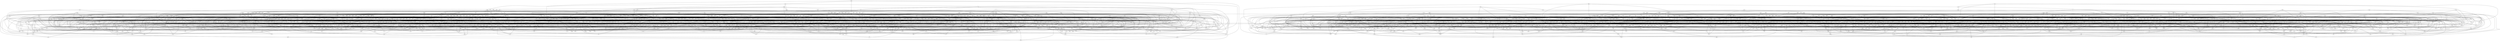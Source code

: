 graph test {
searchsize = 3
zvk -- shb ;
zvk -- cxf ;
zvk -- qlp ;
zvk -- jkz ;
mtl -- jvv ;
mtl -- grn ;
mtl -- dpt ;
mtl -- gzc ;
rgl -- hfg ;
rpt -- zhq ;
fnx -- nrs ;
fnx -- xnq ;
fnx -- nhc ;
fnx -- czd ;
dqb -- hhg ;
dqb -- dkk ;
mfg -- szc ;
mfg -- xqh ;
kvr -- pnh ;
xfj -- mtz ;
szp -- hlv ;
szp -- fqg ;
szp -- knb ;
szp -- tsg ;
fds -- hqv ;
fds -- rcs ;
fds -- gnk ;
fds -- rrx ;
fds -- frt ;
frr -- fhp ;
frr -- ddk ;
jzr -- lxd ;
jzr -- brl ;
jzr -- cjz ;
jzr -- grp ;
jzr -- rgc ;
xgc -- bbj ;
xgc -- jzv ;
xgc -- pmm ;
xdv -- ckf ;
fxx -- qbb ;
fxx -- djb ;
hzp -- bql ;
hzp -- nxl ;
hzp -- ngz ;
hzp -- xpc ;
lqz -- zzq ;
lqz -- nrr ;
lqz -- dpt ;
lqz -- xpx ;
lqz -- dhd ;
zlc -- bdz ;
zlc -- zzx ;
rkx -- clp ;
rkx -- ptr ;
rbm -- mnp ;
rbm -- ljg ;
rbm -- fnb ;
rbm -- vhd ;
tbv -- xtr ;
tbv -- xdk ;
tbv -- zqf ;
tbv -- vjr ;
tth -- dvf ;
cks -- rgc ;
cks -- fcs ;
cks -- vgj ;
cks -- spq ;
hld -- qpd ;
rfr -- bsk ;
rfr -- gls ;
rfr -- bgx ;
rfr -- nqq ;
bjr -- tks ;
bjr -- jfj ;
bjr -- xsp ;
cqz -- jlt ;
cqz -- pxr ;
cqz -- zzz ;
rms -- nrr ;
rms -- nlc ;
rms -- flm ;
rms -- mzm ;
jsq -- fhv ;
jsq -- lvd ;
jsq -- vkf ;
jsq -- mtz ;
jsq -- fsk ;
jsq -- thv ;
lgc -- nkv ;
jls -- dgx ;
jls -- lcf ;
nbp -- khr ;
nbp -- mlr ;
nbp -- qcd ;
vxc -- bdc ;
vxc -- zpm ;
vxc -- xxl ;
vxc -- bft ;
gtv -- rcz ;
gtv -- qzn ;
gtv -- fnq ;
gtv -- gjh ;
gtv -- spq ;
mvj -- zxn ;
mvj -- rgl ;
mvj -- xvn ;
zgv -- xlq ;
zgv -- rpt ;
zgv -- dgh ;
zxz -- vfb ;
zxz -- xrn ;
zxz -- zbz ;
zxz -- fjj ;
zxz -- kpm ;
zxz -- str ;
sbq -- dcg ;
sbq -- gjg ;
sbq -- pmj ;
zhj -- xft ;
zhj -- snk ;
zhj -- lhm ;
zhj -- bhc ;
zhj -- zhk ;
qvn -- mvm ;
qvn -- fqx ;
qsv -- jfj ;
zdn -- jjd ;
zdn -- ppn ;
zdn -- jgk ;
qrk -- mtg ;
mcv -- xcl ;
hpb -- fbv ;
hpb -- btm ;
xnb -- tcm ;
xnb -- rlm ;
xnb -- rvh ;
tjg -- pgj ;
tjg -- bqb ;
tjg -- qjd ;
kld -- rrn ;
vbj -- msm ;
vbj -- xst ;
vbj -- xrr ;
dpt -- hvp ;
dpt -- pqg ;
xpc -- kkg ;
dqd -- mjm ;
dqd -- hqd ;
dqd -- cdv ;
dqd -- krg ;
dqd -- rjr ;
ggr -- rtm ;
ggr -- vrv ;
ggr -- vtl ;
fql -- jtf ;
fql -- kzk ;
fql -- vxk ;
xzp -- vtg ;
xzp -- xvv ;
xzp -- kdr ;
xzp -- zck ;
xzp -- kld ;
knc -- thz ;
knc -- cbz ;
rzl -- xff ;
rzl -- xjj ;
zlm -- cnv ;
gmg -- sgh ;
qpg -- bzz ;
qpg -- qpr ;
qpg -- kvc ;
brx -- lpm ;
brx -- lpl ;
brx -- dlc ;
brx -- xxb ;
frt -- rkh ;
frt -- jvr ;
frt -- sbc ;
rtr -- gzb ;
rtr -- zhb ;
rtr -- kbk ;
mcq -- gbl ;
mcq -- vdl ;
mcq -- mrc ;
mcq -- fcv ;
pbn -- pfh ;
pbn -- sjk ;
pbn -- lgd ;
pbn -- fcb ;
pbn -- zxn ;
krg -- hgv ;
krg -- lxl ;
nzk -- pbc ;
nzk -- mjh ;
nzk -- bdc ;
nzk -- gjq ;
gbl -- dpm ;
gbl -- pdl ;
tsl -- rjg ;
tsl -- lqd ;
tsl -- pfh ;
fgr -- tvm ;
fgr -- npm ;
hxt -- dxv ;
hxt -- xtc ;
hxt -- jgs ;
hxt -- nhc ;
lxn -- llp ;
lxn -- sxc ;
lxn -- vqb ;
lxn -- hfq ;
psj -- dmj ;
psj -- mzf ;
psj -- tpl ;
psj -- xnx ;
xsl -- vql ;
xsl -- hkx ;
xsl -- qcc ;
xsl -- pqc ;
xsl -- hph ;
rcr -- nzx ;
rcr -- xbr ;
njj -- lfg ;
njj -- srh ;
njj -- cbv ;
pjf -- rxv ;
pjf -- zsx ;
pjf -- rcr ;
hfq -- jzv ;
hfq -- nnv ;
flf -- zjb ;
flf -- vmq ;
flf -- sfm ;
flf -- mvj ;
flf -- dzb ;
flf -- xrk ;
gjk -- skk ;
gjk -- tcp ;
ddh -- mmq ;
ddh -- cqz ;
ddh -- bcx ;
ddh -- fqg ;
jfh -- mtt ;
jfh -- lcr ;
jfh -- mns ;
jfh -- jsj ;
xmm -- mvs ;
xmm -- lxs ;
mpr -- gmq ;
mpr -- pjf ;
mpr -- jdr ;
mpr -- tbf ;
jjn -- qjd ;
jjn -- vzc ;
thp -- gfs ;
thp -- hzs ;
thp -- ggs ;
ssb -- ljm ;
thq -- xsf ;
thq -- kdb ;
thq -- hkx ;
xlj -- rrn ;
xlj -- vql ;
xlj -- mkg ;
ckm -- hzf ;
ckm -- ggg ;
ckm -- rjk ;
tdc -- vjj ;
tdc -- gms ;
tdc -- cns ;
tdc -- nsv ;
vlz -- vqc ;
vlz -- gbv ;
rrd -- bxz ;
rrd -- vqk ;
rtm -- kjx ;
qql -- bnf ;
qql -- nmp ;
lrf -- thz ;
lrf -- rzd ;
lrf -- jnm ;
cvl -- qlj ;
cvl -- dvf ;
cvl -- vxl ;
mrc -- xfj ;
rgd -- vhq ;
rgd -- jtx ;
rgd -- rpl ;
rgd -- zsx ;
rgd -- fgv ;
zzb -- jsx ;
zzb -- mgp ;
nxg -- bdz ;
btc -- vck ;
btc -- sxq ;
btc -- cdz ;
vdh -- lgk ;
dst -- nmv ;
dst -- gcz ;
hpv -- skv ;
hpv -- rmr ;
hpv -- hjk ;
hpv -- scl ;
pdm -- qrk ;
tbh -- bdc ;
tbh -- jhq ;
lpr -- gph ;
lpr -- dmh ;
fcb -- rqm ;
fcb -- kts ;
fcb -- jvg ;
lrv -- cbv ;
lbt -- qsl ;
jcr -- dqb ;
jcr -- zgk ;
rhm -- vjr ;
rhm -- csb ;
rhm -- lxq ;
rhm -- sfk ;
jdl -- jkx ;
jdl -- jzm ;
jdl -- bxb ;
jdl -- vms ;
gdt -- jqx ;
gdt -- fsk ;
gdt -- gkb ;
gdt -- xpf ;
ngn -- llz ;
ngn -- bfh ;
hrx -- zbc ;
hrx -- kpg ;
hrx -- mrr ;
hrx -- vdh ;
hnf -- bmp ;
hnf -- kdt ;
ggq -- nrs ;
ggq -- rxg ;
ggq -- pps ;
ggq -- vqq ;
ggq -- ztt ;
fcc -- vtq ;
fcc -- xxc ;
pcr -- jsp ;
jgc -- xvt ;
jgc -- gmv ;
jgc -- sdm ;
jgc -- ptr ;
tpt -- mml ;
pdb -- fvg ;
pdb -- rtr ;
pdb -- bpk ;
pdb -- fpn ;
pdb -- nss ;
pdb -- jkd ;
ppx -- pnc ;
ppx -- bhc ;
ksm -- kvc ;
ksm -- bmt ;
ksm -- stx ;
gpv -- nnt ;
gpv -- dlc ;
gpv -- ltr ;
gpv -- jfs ;
pcx -- sgg ;
pcx -- kps ;
jfb -- bvn ;
jfb -- zkh ;
fqb -- fpn ;
fqb -- tbm ;
fqb -- xhr ;
fqb -- pnn ;
bxb -- fnq ;
ndl -- mtv ;
ndl -- nlg ;
tnv -- dmv ;
tnv -- pzc ;
tnv -- dvq ;
tnv -- xpf ;
gxf -- bvn ;
gxf -- tlf ;
ncd -- xpc ;
ncd -- dnf ;
ncd -- nbs ;
ncd -- hlv ;
ncd -- jrh ;
ckp -- zbg ;
ckp -- fvt ;
mjv -- btm ;
mjv -- kvc ;
cgf -- dbg ;
cgf -- fll ;
cgf -- kdb ;
cgf -- ndp ;
lzf -- jjd ;
lzf -- glj ;
lzf -- nhz ;
zrv -- jbp ;
zrv -- slr ;
rxg -- bdz ;
hzs -- xnk ;
rdz -- klf ;
rdz -- rnx ;
rdz -- blc ;
rdz -- rkb ;
pnn -- nzx ;
pnn -- lhp ;
kzq -- drn ;
kzq -- gjq ;
kzq -- qvs ;
kzq -- xkd ;
zpm -- spk ;
jnj -- fjj ;
jnj -- bjk ;
jnj -- lfc ;
jnj -- stl ;
jnj -- xds ;
jdr -- pcx ;
hgx -- dxm ;
hgx -- txl ;
hgx -- jvg ;
hgx -- sgc ;
zsn -- kjk ;
zsn -- nbz ;
zsn -- hhg ;
zlr -- jxp ;
zlr -- bbj ;
zlr -- hhg ;
zlr -- tdx ;
dkr -- hbm ;
dkr -- rtc ;
dkr -- dhh ;
dkr -- jjv ;
ngd -- cdt ;
ngd -- xst ;
ngd -- tkt ;
nkv -- nbs ;
fvz -- hmq ;
fvz -- tts ;
jkx -- hpm ;
jkx -- chx ;
jkx -- ftn ;
xqh -- qhr ;
xqh -- klf ;
dhd -- pmj ;
dhd -- tth ;
sqf -- zzr ;
sqf -- bnr ;
sqf -- mrb ;
sqf -- bfv ;
mhc -- hnf ;
mhc -- qph ;
mhc -- tlk ;
mhc -- htm ;
mhc -- glc ;
dns -- qbm ;
dns -- gjg ;
kdb -- lbq ;
bvl -- jkz ;
bvl -- jtd ;
bvl -- djb ;
bvl -- vfk ;
rrm -- dsq ;
rrm -- xgn ;
rrm -- jhq ;
rrm -- znz ;
psc -- kpz ;
psc -- zjb ;
psc -- xnk ;
psc -- hmq ;
psc -- hbm ;
bxt -- tjg ;
bxt -- hhh ;
bxt -- tpv ;
dxm -- qcd ;
dxm -- qrk ;
dxm -- lct ;
ssx -- klf ;
ssx -- zcp ;
xlk -- mrj ;
xlk -- rzm ;
xlk -- nvd ;
gfg -- ltb ;
gfg -- hjx ;
gfg -- bqc ;
gfg -- qmc ;
gfg -- flp ;
thz -- jfz ;
drm -- qvs ;
drm -- gkh ;
drm -- lhq ;
drm -- jnt ;
drm -- tqk ;
tcn -- zcq ;
tcn -- nkl ;
tcn -- kql ;
tcn -- cmh ;
tcn -- jvv ;
tcn -- mlc ;
nst -- qcc ;
nst -- lgc ;
nst -- xrf ;
nst -- sqb ;
nst -- dch ;
mgp -- vql ;
mgp -- fxq ;
jrk -- lbt ;
gns -- pgr ;
gns -- txb ;
gns -- vqk ;
gns -- llc ;
hph -- svk ;
hlm -- mrb ;
hlm -- fnq ;
bsn -- blc ;
bsn -- lmn ;
bsn -- lmx ;
bsn -- xch ;
txz -- sqm ;
hfj -- rnb ;
hfj -- zsb ;
hfj -- knc ;
rsf -- rct ;
rsf -- zhq ;
hpz -- nrr ;
hpz -- nvd ;
hpz -- thf ;
vzm -- jsp ;
sjl -- gjq ;
sjl -- glj ;
xkq -- ckp ;
xkq -- fls ;
lcl -- vrh ;
lcl -- zrj ;
lcl -- dhh ;
lcl -- pmr ;
flm -- bmg ;
flm -- xrr ;
zpt -- hcv ;
rtl -- jhv ;
rtl -- lqf ;
fpk -- nlh ;
fpk -- vrs ;
mjm -- bvb ;
mjm -- zjm ;
bsx -- dlg ;
bsx -- hvp ;
bsx -- smf ;
bsx -- cdt ;
lzv -- hlv ;
lzv -- fvt ;
mmj -- blj ;
mmj -- lvz ;
mmj -- xtd ;
mmj -- qbm ;
lqd -- vlz ;
qvs -- rqm ;
ght -- zvq ;
ght -- ltp ;
ggg -- txz ;
lnb -- qsl ;
ffj -- ftn ;
ffj -- pcr ;
ffj -- cdt ;
pzd -- bgq ;
pzd -- jlh ;
pzd -- qst ;
pzd -- qlx ;
prn -- tnc ;
prn -- nbm ;
prn -- lfb ;
prn -- sxl ;
jnm -- tqm ;
jnm -- ghs ;
rkl -- rnt ;
tzc -- dch ;
dhr -- mkd ;
dhr -- ghg ;
dhr -- hxn ;
ssd -- mql ;
ssd -- xhr ;
ssd -- ltp ;
ssd -- mqr ;
ssd -- xqh ;
bjj -- clb ;
bjj -- nhc ;
bjj -- jdg ;
bjj -- fpn ;
bjj -- lqd ;
tjl -- ghd ;
tjl -- lzf ;
tjl -- rbp ;
cgt -- lsg ;
vsk -- cbt ;
vsk -- shq ;
bcv -- bfp ;
bcv -- fqh ;
bcn -- hzr ;
bcn -- rkx ;
bcn -- vjj ;
bcn -- pqp ;
csb -- hvt ;
csb -- djq ;
csb -- pqt ;
zbc -- qpb ;
lpq -- hsg ;
lpq -- pqq ;
lpq -- lmh ;
csr -- hgl ;
csr -- jgk ;
csr -- dnm ;
pcs -- gqn ;
pcs -- vlf ;
pcs -- kzk ;
pcs -- jqr ;
bhj -- hqd ;
bhj -- ggg ;
bhj -- nsz ;
bhj -- xnl ;
bhj -- frq ;
xjm -- xqd ;
xjm -- vtc ;
xjm -- glc ;
sdm -- grh ;
sdm -- xvm ;
zlv -- fhp ;
zlv -- jsz ;
hvp -- xvv ;
hvp -- rrs ;
hzr -- gkd ;
hzr -- ffm ;
cbf -- jfc ;
fxm -- xfj ;
fxm -- pzh ;
fxm -- grf ;
fxm -- rzg ;
mns -- nmf ;
mns -- gfj ;
mns -- nlh ;
mns -- rjg ;
mvz -- kvc ;
mvz -- lpd ;
mvz -- lxl ;
vjl -- kql ;
vjl -- pxr ;
vjl -- txz ;
vjl -- drp ;
vjl -- jxq ;
pcp -- zgm ;
pcp -- qbm ;
pcp -- cfz ;
rcz -- gbt ;
rcz -- lqf ;
rlp -- jhs ;
rlp -- cgv ;
rlp -- bgx ;
rlp -- zlp ;
rlp -- cpd ;
gkc -- jcm ;
qvt -- cfm ;
qvt -- dpx ;
qvt -- pnh ;
kqj -- xfv ;
kqj -- xzd ;
clc -- bpk ;
bvn -- dtg ;
ffr -- gms ;
ffr -- ksr ;
ffr -- rvh ;
flt -- kjk ;
flt -- ftt ;
flt -- cmh ;
vlp -- bkg ;
vlp -- zlp ;
vlp -- ffh ;
vlp -- ndz ;
vlp -- ftk ;
vlp -- tqm ;
xbl -- jfz ;
xbl -- xng ;
xbl -- hpb ;
xbl -- vdr ;
xbl -- mlq ;
dvd -- dkb ;
dvd -- svv ;
xdk -- spm ;
xdk -- lrv ;
xdk -- trh ;
qlj -- pmm ;
qlj -- lzv ;
cfm -- lpm ;
lgd -- xfq ;
lgd -- klm ;
zdp -- tts ;
zdp -- nqb ;
zdp -- gjp ;
zdp -- zjs ;
blc -- szs ;
blc -- csx ;
jdg -- smr ;
fph -- vjm ;
fph -- rkq ;
fph -- cft ;
fph -- tlf ;
fph -- ffb ;
nhc -- fpx ;
nhc -- xvt ;
nhc -- qjq ;
lbg -- fcv ;
lbg -- hqs ;
lbg -- vtq ;
rxb -- dbc ;
rxb -- qtg ;
rxb -- gqn ;
rxb -- vgz ;
sjs -- qlg ;
fdl -- gnk ;
fdl -- nlh ;
fdl -- zcx ;
fdl -- ppx ;
rqm -- vhd ;
rqm -- dmj ;
vvd -- dmp ;
vvd -- vkp ;
vvd -- lbk ;
vvd -- vtr ;
bjp -- dcl ;
bjp -- sgc ;
bjp -- pdl ;
bjp -- tmq ;
shl -- lbt ;
shl -- rtc ;
shl -- rrm ;
ctx -- tzf ;
bxm -- tlf ;
dsg -- hjx ;
dsg -- rtd ;
zgm -- zrv ;
zgm -- xzj ;
zgm -- qbk ;
zgm -- jns ;
zgm -- kvr ;
sjk -- zpm ;
sjk -- bft ;
bpk -- rdh ;
bpk -- pdl ;
bpk -- rph ;
pmj -- nxl ;
pmj -- qzn ;
bcx -- tzc ;
bcx -- jns ;
snp -- ppx ;
snp -- jxc ;
snp -- bpg ;
snp -- zsl ;
xkm -- mgl ;
xkm -- glq ;
xkm -- trk ;
xkm -- rqk ;
nnx -- gjp ;
nnx -- mml ;
nnx -- lnb ;
nnx -- tqk ;
grf -- mvj ;
grf -- zlm ;
grf -- ttz ;
grf -- qzh ;
gph -- pzh ;
gph -- lnb ;
hlc -- xms ;
xgn -- fvz ;
xgn -- xfq ;
xgn -- zdn ;
tcm -- znz ;
tcm -- mlr ;
pzk -- pxl ;
zqm -- vmq ;
zqm -- zzl ;
zqm -- sgg ;
zqm -- gvp ;
drn -- bkd ;
drn -- kmx ;
drn -- rvh ;
lsh -- hkj ;
lsh -- sjs ;
lsh -- jxs ;
dfm -- dpl ;
dfm -- jls ;
dfm -- klx ;
dfm -- sml ;
qmq -- rph ;
dvb -- tbv ;
dvb -- skj ;
dvb -- szc ;
dvb -- jcj ;
dhh -- qkj ;
dhh -- stv ;
hzl -- fgl ;
hzl -- gsc ;
hzl -- lgd ;
lvq -- rkl ;
lvq -- xrr ;
lvq -- nxv ;
pjr -- gvv ;
pjr -- fnq ;
pjr -- pzk ;
tzv -- djm ;
tzv -- xxl ;
tzv -- qdm ;
tzv -- qcl ;
vzh -- dtd ;
vzh -- rjt ;
vzh -- dlx ;
bhg -- glm ;
gsg -- fxv ;
gsg -- fxx ;
bxn -- qld ;
bxn -- xfq ;
bxn -- lcc ;
jtx -- xnf ;
fmk -- bjr ;
fmk -- tth ;
fmk -- fvt ;
fmk -- vrj ;
vlm -- dhl ;
xvk -- gvv ;
xvk -- xch ;
pxv -- zcv ;
pxv -- lvq ;
pxv -- ptk ;
xvz -- dsl ;
xvz -- blc ;
xvz -- flm ;
xvz -- spq ;
fll -- qbj ;
fll -- vzm ;
gbs -- rxv ;
gbs -- jvr ;
flc -- rgf ;
flc -- jrk ;
flc -- lnq ;
zqh -- bpv ;
zqh -- plm ;
zqh -- sjp ;
zqh -- htb ;
kvf -- txl ;
kvf -- lhp ;
kvf -- ztr ;
dlm -- jfz ;
dlm -- jhs ;
dlm -- jgb ;
dlm -- gsg ;
ckr -- mbc ;
ckr -- msp ;
ckr -- bsx ;
ckr -- nqc ;
lfb -- gjk ;
lfb -- sst ;
sxk -- vrj ;
sxk -- zmn ;
nbd -- klx ;
rjr -- trg ;
rjr -- fdh ;
rjr -- cgv ;
mlb -- lnq ;
mlb -- bcn ;
mlb -- vnz ;
mlb -- qsl ;
bmp -- gdq ;
bmp -- zqf ;
mlc -- djb ;
mlc -- cdh ;
mlc -- mjp ;
mrr -- dcz ;
mrr -- gkd ;
mrr -- ssr ;
mrr -- bnn ;
mrr -- dbc ;
mrr -- zbc ;
jsj -- cdx ;
jsj -- plj ;
qrh -- grl ;
qrh -- nbd ;
qrh -- vmx ;
qrh -- sjr ;
dxn -- bgq ;
txl -- xpm ;
txl -- hnd ;
jvd -- jzm ;
bhk -- rcs ;
bhk -- xvm ;
bhk -- jsz ;
xbv -- xtr ;
xbv -- lxl ;
npz -- nss ;
npz -- dsn ;
npz -- nml ;
npz -- pql ;
chs -- gxf ;
chs -- gmv ;
dmv -- ffm ;
dmv -- bdh ;
qsl -- ppn ;
cfx -- vcb ;
cfx -- qpd ;
cfx -- spk ;
cfx -- tzf ;
ksp -- tvm ;
ksp -- bbt ;
ksp -- hkj ;
lfc -- bxd ;
lfc -- npm ;
lfc -- fsk ;
lfc -- cjl ;
rjj -- hmq ;
rjj -- gkh ;
rjj -- xrk ;
rjj -- mvs ;
rjj -- cft ;
qcm -- zxp ;
qcm -- zzz ;
qcm -- dgh ;
nmv -- xch ;
ztq -- sxp ;
ztq -- sfk ;
ttj -- jlz ;
ttj -- trr ;
xrk -- gbl ;
vjv -- nnt ;
vjv -- qsh ;
vjv -- lxm ;
vjv -- bfv ;
bgj -- ssb ;
bgj -- mrn ;
bgj -- lzf ;
qfn -- cbv ;
qfn -- jzm ;
dpg -- zhq ;
ckd -- jcm ;
ckd -- fvt ;
ckd -- mkg ;
bdl -- hsc ;
bdl -- xqz ;
bdl -- mtn ;
bdl -- btp ;
bdl -- vtz ;
bdl -- xzj ;
qzh -- bxd ;
qzh -- pgr ;
cmg -- stz ;
qtx -- vnz ;
qtx -- bsr ;
qtx -- hld ;
qtx -- shz ;
qtx -- vjj ;
nsz -- vjf ;
nsz -- vlp ;
hmz -- qsv ;
hmz -- cpf ;
hmz -- jlz ;
hmz -- lmg ;
hjk -- lgg ;
trk -- gpq ;
trk -- jkd ;
trk -- gnk ;
nbz -- xng ;
nbz -- czr ;
rnb -- mmq ;
rnb -- lbq ;
hnd -- shq ;
hnd -- hld ;
hnd -- kbt ;
rzd -- vjs ;
rzd -- svk ;
rzd -- xtz ;
fhr -- qkq ;
fhr -- nkj ;
fhr -- gfb ;
fhr -- kzq ;
vvv -- svt ;
vvv -- bhg ;
vvv -- vrb ;
vck -- vzm ;
vck -- ddz ;
vck -- jlt ;
chd -- xgz ;
chd -- gjd ;
chd -- ljs ;
chd -- brl ;
dts -- hhs ;
dts -- qtg ;
dts -- jrk ;
hbp -- ldc ;
hbp -- xvk ;
hbp -- rcz ;
hmr -- nbd ;
hmr -- jzm ;
zls -- dpm ;
zls -- ztr ;
zls -- bgt ;
zls -- nmp ;
zls -- rcj ;
zls -- mtg ;
nbm -- bfp ;
nbm -- zpt ;
hdl -- xxf ;
hdl -- ctb ;
hdl -- rcx ;
hdl -- hlc ;
fhv -- qjv ;
nkt -- rtq ;
nkt -- bmg ;
jsn -- lpd ;
qdc -- rpz ;
qdc -- bqc ;
qdc -- ngp ;
qdc -- pfh ;
xkr -- flp ;
xkr -- rnq ;
xkr -- rpl ;
xkr -- cdx ;
tfd -- ghs ;
tfd -- lpl ;
zbt -- qvn ;
zbt -- fgl ;
zbt -- qgs ;
zbt -- sbn ;
zbt -- vlz ;
gcz -- pxc ;
rqj -- kld ;
qld -- vrv ;
qvx -- bpg ;
qvx -- hld ;
grl -- bcv ;
grl -- kxd ;
grl -- hcf ;
grl -- cqd ;
gkt -- rmd ;
gkt -- cmm ;
gkt -- slv ;
gkt -- hnt ;
gkt -- mcv ;
pjh -- sjl ;
pjh -- hqs ;
pjh -- kvf ;
pjh -- rzl ;
pjh -- lgs ;
pzh -- kcs ;
bsp -- ccf ;
bsp -- stx ;
bsp -- ldc ;
bsp -- gsg ;
bqc -- xxc ;
bqc -- tcm ;
xds -- fvz ;
xds -- bxt ;
kzh -- vvd ;
kzh -- srh ;
kzh -- xzd ;
gqs -- smr ;
gqs -- cnv ;
gqs -- jjv ;
gqs -- kpg ;
gqs -- dsh ;
cll -- rmd ;
cll -- ssz ;
cll -- clp ;
cll -- lfc ;
qcn -- sqb ;
qcn -- qhl ;
cgb -- xpc ;
cgb -- zvh ;
cgb -- frq ;
cgb -- dsl ;
cgb -- jrg ;
cgb -- kzj ;
srm -- mmn ;
srm -- nzk ;
srm -- bhs ;
srm -- msv ;
srm -- lpf ;
xrg -- brr ;
xrg -- vgj ;
xrg -- tzx ;
xrg -- lxl ;
pxt -- ltq ;
pxt -- bfv ;
pxt -- mrb ;
jpj -- bcb ;
pbf -- tbm ;
zzr -- lvz ;
zzr -- vdk ;
vtv -- mqb ;
vtv -- dgh ;
vtv -- cvl ;
vtv -- fjd ;
vtv -- mvz ;
fgq -- vlz ;
fgq -- ncc ;
fgq -- rvh ;
fgq -- ncp ;
ffb -- ssb ;
ffb -- ffv ;
dtd -- mlq ;
dtd -- hmp ;
fjl -- qpb ;
fjl -- vqn ;
fjl -- zkj ;
lmn -- dlg ;
slg -- pqg ;
slg -- rgx ;
slg -- qff ;
slg -- gjx ;
slg -- vbl ;
mkf -- bdg ;
mkf -- zvh ;
rgk -- lhp ;
rgk -- nnx ;
rgk -- flp ;
rgk -- rpz ;
bpg -- rph ;
ctb -- fqh ;
ctb -- csh ;
jhj -- xgn ;
jhj -- nqb ;
jhj -- plm ;
jhj -- qjd ;
cns -- mql ;
pqq -- sjk ;
pqq -- clc ;
pqq -- qmq ;
pqq -- ffv ;
pqq -- gdf ;
mbp -- njj ;
mbp -- nkl ;
mbp -- cdt ;
mbp -- fpq ;
mbp -- sxk ;
mbp -- slm ;
svv -- nnr ;
cmm -- xnk ;
kfp -- lbc ;
kfp -- pjs ;
kfp -- ztr ;
zzq -- pjp ;
zzq -- zgk ;
gjx -- kxd ;
gjx -- jvz ;
gjx -- jgb ;
gjx -- dst ;
gjx -- dgn ;
mlf -- bgq ;
mlf -- rgc ;
mlf -- xrf ;
vrb -- jkz ;
vrb -- qbj ;
rlq -- llk ;
rlq -- tpp ;
spm -- fnq ;
spm -- qhl ;
spm -- dkb ;
fbt -- bbr ;
fbt -- pvh ;
fbt -- mrc ;
fbt -- mct ;
lrt -- pxl ;
lrt -- lbq ;
lrt -- qlj ;
qmc -- zkj ;
qmc -- tbh ;
qbb -- nhh ;
qbb -- lsg ;
mjp -- cbv ;
mjp -- dch ;
dsl -- kzj ;
dsl -- dbg ;
hgv -- ggg ;
hgv -- khn ;
qgz -- zzx ;
qgz -- gns ;
qgz -- phv ;
xgp -- cpj ;
xgp -- tcp ;
xgp -- sxk ;
xgp -- jsx ;
xgp -- cpd ;
bbl -- jpj ;
bbl -- kbt ;
bbl -- mct ;
mrj -- nhh ;
jsc -- lbk ;
jsc -- hnf ;
jsc -- lfb ;
jsc -- xxf ;
jgb -- bph ;
jgb -- hlv ;
ncc -- qrk ;
ncc -- ppn ;
cqv -- tsg ;
cqv -- llr ;
cqv -- pxt ;
cqv -- skj ;
cqv -- vrj ;
drc -- jvg ;
drc -- klc ;
cnv -- fsk ;
gnl -- jsn ;
gnl -- pjr ;
pmm -- jkz ;
pmm -- nfg ;
ffv -- vjj ;
vbv -- ghp ;
vbv -- pjr ;
vbv -- fns ;
vbv -- ckm ;
pgj -- nmf ;
qqc -- gls ;
cxz -- dpx ;
cxz -- xtr ;
cxz -- lkc ;
cxz -- hvt ;
xms -- pgb ;
pjp -- bgq ;
pjp -- lmx ;
tsp -- lrt ;
tsp -- djq ;
dsn -- pbf ;
dsn -- bdz ;
dsn -- kzk ;
dsn -- zkj ;
tpf -- rtq ;
tpf -- xsf ;
tpf -- dpl ;
ltz -- lkc ;
bcq -- fls ;
bcq -- vsr ;
bcq -- spx ;
xlf -- pgb ;
xlf -- dgh ;
zql -- ndl ;
zql -- zqn ;
zbm -- nbd ;
zbm -- zmn ;
zbm -- nbz ;
zbm -- slm ;
dbq -- cvz ;
dbq -- jxp ;
dbq -- fbg ;
pqt -- ghg ;
kmb -- vbl ;
kmb -- cdt ;
kmb -- flt ;
kmb -- btp ;
dtk -- cxm ;
dtk -- gnn ;
dtk -- sjs ;
dtk -- lsq ;
dtk -- jxs ;
vzc -- ljm ;
vzc -- pkm ;
kkm -- bfh ;
kkm -- xsp ;
kkm -- ghs ;
kkm -- scf ;
nhl -- dpb ;
nhl -- kgl ;
nhl -- rxv ;
vlv -- vxc ;
vlv -- vsk ;
vlv -- zvq ;
xfz -- szx ;
xfz -- gqn ;
xfz -- nlh ;
xfz -- mjl ;
bhc -- kcs ;
npr -- czd ;
npr -- tpv ;
npr -- nxz ;
qlx -- rtq ;
jsz -- nkc ;
mmq -- kcj ;
fxv -- zbg ;
fxv -- nkt ;
dvz -- vbj ;
dvz -- nqt ;
dvz -- ddd ;
dvz -- mkd ;
kpz -- mjh ;
kpz -- mvs ;
bkn -- cbf ;
xtc -- qpd ;
vgz -- ffm ;
vgz -- hjk ;
ftk -- spq ;
bfm -- dxm ;
bfm -- lvd ;
bfm -- jvq ;
dmp -- fvt ;
jjt -- rtm ;
jjt -- bxm ;
jjt -- mzf ;
jjt -- ctx ;
qgq -- ctx ;
qgq -- lcr ;
qpd -- sbc ;
tml -- fql ;
tml -- nrj ;
tml -- gtf ;
nxm -- nnv ;
nxm -- lbq ;
nxm -- mjp ;
jpt -- trh ;
jpt -- fhk ;
jpt -- blj ;
jpt -- zxq ;
jpt -- ddz ;
jpt -- ftf ;
jpt -- slr ;
jpt -- ncd ;
fjd -- vvl ;
fjd -- hnf ;
gkz -- zbz ;
gkz -- bkn ;
gkz -- vhq ;
gkz -- pxk ;
sqm -- cvz ;
vpn -- jsn ;
vpn -- lpd ;
vpn -- qzn ;
vpn -- tzc ;
mrb -- nsz ;
dbg -- rsf ;
dbg -- dmp ;
tqp -- pnh ;
tqp -- cjb ;
tqp -- hmr ;
tqp -- mzm ;
pqp -- zzl ;
pqp -- rmf ;
fpq -- xvv ;
hsc -- gkc ;
hsc -- cpf ;
hsc -- xxb ;
hsc -- lvz ;
fpx -- bgt ;
fpx -- mtz ;
tkt -- vfk ;
pfh -- rxv ;
lpd -- llm ;
zvq -- jfc ;
zvq -- nsv ;
zvq -- vhd ;
qlg -- bgt ;
crg -- rzx ;
crg -- txc ;
crg -- jsj ;
crg -- klb ;
crg -- fgl ;
bpv -- zfl ;
bpv -- htn ;
bpv -- xhr ;
src -- nlc ;
src -- qsv ;
src -- bbj ;
gfz -- rqj ;
gfz -- tfd ;
gfz -- ccn ;
gfz -- qcn ;
gfz -- rtl ;
csh -- vrb ;
csh -- dtd ;
rxr -- xms ;
llk -- clb ;
pdq -- kps ;
pdq -- mtt ;
pdq -- tlf ;
lst -- glj ;
lst -- vsk ;
lst -- mrn ;
lst -- tkf ;
xft -- frr ;
xft -- tzm ;
pzp -- bdh ;
pzp -- xjj ;
pzp -- cmm ;
pzp -- ssv ;
btm -- kld ;
msp -- bcx ;
msp -- nfg ;
msp -- xsf ;
mtf -- zzx ;
mtf -- qvn ;
mtf -- qdm ;
mtf -- trk ;
bkh -- dkb ;
bkh -- cxf ;
bkh -- vlm ;
bkh -- ktv ;
bkh -- jzv ;
bdh -- kgl ;
bdh -- vhq ;
gzc -- jhs ;
gzc -- csx ;
nnk -- fnb ;
nnk -- qpd ;
bxk -- gxd ;
bxk -- dbc ;
bxk -- fpn ;
gfs -- vhq ;
dxb -- qbt ;
dxb -- ngp ;
ntv -- tnc ;
ntv -- mzm ;
ntv -- tsn ;
ntv -- vjq ;
ntv -- fbv ;
smd -- dqb ;
smd -- knh ;
smd -- mzp ;
smd -- zmd ;
bch -- gvp ;
bch -- qkq ;
xpx -- fls ;
xpx -- bfp ;
skj -- nkl ;
skj -- kbs ;
hhc -- zcv ;
hhc -- dst ;
hhc -- dcg ;
hhc -- krg ;
tlz -- vqc ;
gdq -- qbm ;
gdq -- rjk ;
vkp -- nbd ;
vkp -- smf ;
nxq -- ctx ;
nxq -- qcl ;
nxq -- dtj ;
nxq -- ztt ;
vfr -- grh ;
vfr -- bkd ;
vfr -- pdm ;
vfr -- bcb ;
vfr -- nlh ;
vfr -- hnt ;
ccn -- phg ;
lxd -- rvn ;
lxd -- cdf ;
lxd -- rqj ;
lxd -- qmb ;
xnf -- rmr ;
xnf -- qjd ;
cgm -- pxg ;
lfv -- rdh ;
lfv -- vtq ;
mgs -- nlg ;
gld -- csr ;
gld -- gpq ;
gld -- scl ;
gld -- vlv ;
gld -- gnk ;
htm -- zvl ;
xht -- hvt ;
xht -- vzh ;
xht -- jsc ;
xht -- rrh ;
hfg -- dmj ;
hfg -- dsh ;
kpl -- mmf ;
kpl -- dtg ;
kpl -- psd ;
hvx -- nhz ;
hvx -- msd ;
hvx -- flc ;
hvx -- ztt ;
zzl -- spk ;
stx -- nbs ;
bqb -- dds ;
lrd -- khr ;
lrd -- rgf ;
lrd -- vhq ;
lrd -- hmq ;
kdr -- spq ;
kdr -- ptk ;
kdr -- kqj ;
zsr -- fgr ;
zsr -- fqx ;
zsr -- pbd ;
hnj -- stx ;
hnj -- jbp ;
hnj -- cvz ;
mnf -- ljm ;
gzb -- xhf ;
vkf -- xhf ;
tjt -- mrc ;
tjt -- hfg ;
tjt -- gvp ;
msm -- jlh ;
pxg -- xtz ;
blm -- gxf ;
blm -- tpv ;
mrh -- mlr ;
mrh -- ctx ;
fpf -- xfj ;
fpf -- qlq ;
fpf -- zkj ;
fpf -- dcl ;
fpf -- rmf ;
ldc -- lsr ;
vdr -- fnq ;
vdr -- bdg ;
phg -- szs ;
phg -- xsf ;
mmf -- zbc ;
mmf -- rgn ;
rtc -- qbt ;
rtc -- dmj ;
dxj -- jls ;
dxj -- jcj ;
jck -- vdl ;
jck -- tvm ;
jck -- clc ;
jck -- zsl ;
kbk -- zfl ;
kbk -- nkj ;
kbk -- glq ;
kbk -- xnq ;
kbk -- gph ;
shz -- dsh ;
shz -- tbm ;
shz -- hqv ;
shz -- bch ;
dnm -- shq ;
dnm -- mrc ;
mzp -- gjh ;
mzp -- dlg ;
gpz -- smr ;
gpz -- zzl ;
gpz -- sfm ;
gpz -- ffr ;
gpz -- lfc ;
hxq -- bsm ;
hxq -- hqv ;
hxq -- rgl ;
hxq -- gqk ;
gkh -- xnx ;
gkh -- lzj ;
gkh -- qlg ;
tsn -- bmp ;
tsn -- rpg ;
tsn -- mtv ;
vrh -- bfm ;
vrh -- jdr ;
vrh -- pmr ;
vrh -- lnq ;
tvc -- lsg ;
hks -- ltz ;
hks -- zlp ;
hks -- mfg ;
tlf -- qbt ;
gcd -- mgl ;
hqt -- bcq ;
hqt -- dvd ;
hqt -- txq ;
hqt -- vjr ;
drg -- jsp ;
bkd -- hsg ;
bkd -- htn ;
jtd -- hph ;
jtd -- grn ;
jtd -- ddd ;
rgx -- nnr ;
rgx -- slh ;
rgx -- cjb ;
rgx -- skk ;
lmg -- dxn ;
lmg -- nnt ;
lmg -- zsb ;
qlq -- mfn ;
zxp -- rnb ;
zxp -- kbs ;
bhs -- tts ;
bhs -- gcd ;
vbr -- hpg ;
vbr -- tkt ;
vbr -- dvr ;
vbr -- lpm ;
cfk -- tvm ;
cfk -- xnf ;
cfk -- zxn ;
cfk -- sbc ;
tbr -- bqb ;
tbr -- lcc ;
tbr -- nxz ;
bvb -- pgb ;
xcx -- vxl ;
xcx -- nst ;
xcx -- mkf ;
rpg -- qhl ;
rpg -- rct ;
chz -- csx ;
chz -- ndl ;
chz -- fjd ;
chz -- stx ;
chz -- jfp ;
pzm -- mlq ;
pzm -- ctb ;
rcq -- qpr ;
bvq -- cmg ;
bvq -- rgl ;
bvq -- mcq ;
bvq -- qgq ;
jhv -- tfd ;
jhv -- xmz ;
jhv -- lbq ;
jhv -- bhg ;
shp -- knb ;
shp -- gjh ;
shp -- jcr ;
cdx -- lfl ;
cdx -- frt ;
hzf -- jfz ;
hzf -- bcv ;
hzf -- mjv ;
hgl -- khr ;
hgl -- jsh ;
hgl -- qsl ;
hgl -- pnc ;
rmc -- rhq ;
rmc -- lgg ;
rmc -- btv ;
rmc -- nss ;
png -- gmj ;
png -- pmr ;
png -- dsh ;
png -- lhq ;
png -- qqz ;
gtl -- jcr ;
gtl -- vkp ;
gtl -- lvq ;
gtl -- fxx ;
rzg -- cjl ;
rzg -- ssv ;
npp -- lpr ;
npp -- frt ;
npp -- vgz ;
npp -- bjk ;
zcz -- nfg ;
zcz -- qhr ;
zcz -- knb ;
zcz -- sqm ;
zcz -- dhj ;
kzx -- vsk ;
kzx -- mrz ;
kzx -- lgb ;
kzx -- bvn ;
qbx -- nkv ;
qbx -- vdk ;
qbx -- jlt ;
qff -- ftn ;
qff -- jfz ;
zqb -- jsp ;
zqb -- zrh ;
zqb -- cfm ;
zqb -- jqd ;
sst -- bps ;
sst -- xlj ;
mzm -- bph ;
gnv -- nnk ;
gnv -- lfl ;
gnv -- fpx ;
pnx -- zlv ;
pnx -- rtm ;
pnx -- vkf ;
pnx -- tmm ;
ssc -- dvd ;
ssc -- mtv ;
ssc -- mgp ;
ssc -- lpd ;
jgs -- ncv ;
jgs -- klc ;
jgs -- vhq ;
djl -- bft ;
djl -- cfx ;
vjq -- dpj ;
vjq -- gzc ;
vjq -- brv ;
cjz -- bfv ;
cjz -- dgn ;
hkx -- ftk ;
gls -- vjs ;
gls -- zqn ;
gls -- ftl ;
fdh -- jns ;
fdh -- qph ;
fdh -- mxt ;
scf -- drp ;
scf -- mtv ;
scf -- zvl ;
spx -- kxd ;
spx -- bdg ;
spx -- gjh ;
fvg -- qgd ;
crr -- bnn ;
crr -- ght ;
crr -- clc ;
crr -- nbp ;
hpm -- grn ;
hpm -- bmg ;
qbk -- dkb ;
qjb -- kxp ;
ltr -- lpm ;
ltr -- szs ;
xgd -- gkc ;
xgd -- xrr ;
xgd -- vjs ;
kps -- dbs ;
hhh -- vmq ;
hhh -- mlr ;
tpl -- xvt ;
tpl -- lvd ;
gvk -- dmv ;
gvk -- bxm ;
gvk -- qgz ;
gvk -- plb ;
bgx -- cxf ;
bgx -- xdv ;
bgx -- fhj ;
bgx -- dtn ;
djq -- bmt ;
djq -- fbg ;
zxn -- mjl ;
rbp -- rcs ;
rbp -- tqj ;
psf -- khn ;
psf -- mqb ;
psf -- qcc ;
psf -- xgx ;
lpg -- hpb ;
lpg -- hgc ;
lpg -- fqg ;
lpg -- tgz ;
slv -- rdh ;
slv -- dtg ;
slv -- vcb ;
dnf -- tks ;
dnf -- vtz ;
gkb -- rlq ;
gkb -- ncp ;
qvq -- kmx ;
qvq -- lqd ;
qvq -- gkh ;
qvq -- fnb ;
qmb -- gjh ;
qmb -- rzm ;
rpl -- lfl ;
cvh -- bxm ;
cvh -- xtc ;
cvh -- zhb ;
hmv -- drg ;
hmv -- cdf ;
ljs -- nxp ;
ljs -- pqd ;
ljs -- qcn ;
xnl -- cgt ;
xnl -- hcv ;
kgn -- vqq ;
kgn -- zzl ;
kgn -- rzx ;
kgn -- pps ;
kgn -- nlh ;
ktv -- nqt ;
ktv -- fxv ;
ktv -- sgn ;
nvx -- ddx ;
nvx -- hlg ;
nvx -- ssc ;
nvx -- xlk ;
nvx -- xfd ;
rlm -- lxs ;
rlm -- llc ;
rrs -- kzj ;
jlz -- tqm ;
jlz -- dpg ;
jlz -- lgc ;
fzg -- njj ;
fzg -- szc ;
fzg -- vnv ;
fzg -- ktn ;
fzg -- ftn ;
tdx -- hph ;
tdx -- bfh ;
zzz -- lzv ;
zzz -- jgb ;
zzz -- zzr ;
zzz -- vjf ;
vvl -- nxp ;
vvl -- mlf ;
vvl -- kvs ;
brv -- hcv ;
brv -- nlc ;
brv -- xmz ;
brv -- cmh ;
jnd -- qff ;
jnd -- zgz ;
jnd -- rgx ;
jnd -- cfd ;
cxb -- llz ;
cnk -- gdf ;
cnk -- zsl ;
cnk -- lzj ;
cnk -- qgs ;
ncp -- rkh ;
ncp -- kxp ;
jjv -- lnq ;
jjv -- kxp ;
znz -- qkj ;
tsc -- mtn ;
tsc -- gnl ;
tsc -- qph ;
tsc -- hmr ;
cdv -- rsn ;
cdv -- rgx ;
cdv -- shp ;
ndh -- qjd ;
ndh -- lhp ;
ndh -- pmr ;
ndh -- llk ;
ndh -- xkd ;
dzb -- nmf ;
sxl -- czr ;
sxl -- xjm ;
tmq -- vjm ;
jxq -- pzm ;
jxq -- sxl ;
jxq -- xqd ;
xng -- pxl ;
xng -- xsf ;
xng -- grn ;
jbb -- jgk ;
jbb -- rxg ;
jbb -- mml ;
jbb -- gjp ;
gnn -- mnf ;
gnn -- snk ;
lkc -- dch ;
ddq -- ptt ;
ddq -- qzf ;
ddq -- vck ;
ddq -- hkx ;
dmh -- czx ;
dmh -- hmq ;
jvg -- mzh ;
plj -- cft ;
qgs -- sfm ;
qgs -- jtf ;
fdz -- rtq ;
fdz -- rpg ;
fdz -- vrb ;
fdz -- zgv ;
fdz -- cfz ;
nqk -- psd ;
nqk -- ssv ;
njb -- kjg ;
njb -- qlq ;
njb -- nml ;
szk -- slm ;
szk -- lxm ;
gkd -- tzm ;
gkd -- rnq ;
rgn -- qgq ;
lzk -- jsn ;
lzk -- hgc ;
lzk -- dvr ;
lzk -- gnl ;
tvl -- zlp ;
tvl -- hvp ;
tvl -- chx ;
tzt -- hdk ;
tzt -- tpp ;
tzt -- ltb ;
tzt -- npz ;
sjr -- bzz ;
sjr -- kzj ;
sjr -- pcr ;
vrm -- llk ;
vrm -- smr ;
vrm -- zhk ;
vrm -- bxt ;
vrm -- nmp ;
nqc -- dkk ;
nqc -- trr ;
nqc -- gjk ;
nqc -- kzr ;
nqc -- hmv ;
nqc -- bps ;
cpf -- qqr ;
cpf -- xfv ;
hpg -- rnt ;
rhq -- cxm ;
rhq -- rcg ;
rhq -- cbf ;
rhq -- sjp ;
rcs -- rmk ;
rcs -- jqr ;
zgz -- nkt ;
zgz -- cdz ;
rsh -- rkh ;
xlq -- kql ;
plb -- xbr ;
plb -- xtc ;
plb -- kjq ;
vxf -- xbv ;
vxf -- bfv ;
vxf -- ckp ;
vxf -- lpl ;
trh -- srh ;
trh -- glm ;
zjt -- tsp ;
zjt -- xxf ;
zjt -- zgz ;
zjt -- cdh ;
zjt -- rtl ;
vcb -- vmq ;
qdm -- dpb ;
qkc -- vzc ;
qkc -- lfv ;
qkc -- dds ;
qkc -- ttz ;
hnt -- vqn ;
gsc -- gbl ;
gsc -- mnf ;
gsc -- fvg ;
rmk -- ddk ;
tgz -- ldc ;
tgz -- jvd ;
tgz -- ftp ;
gpq -- rdn ;
gpq -- nkj ;
gmb -- jbp ;
gmb -- kcj ;
gmb -- vbj ;
phr -- gdf ;
phr -- ljg ;
phr -- nss ;
phr -- npr ;
phr -- zxl ;
dcl -- vlc ;
qbt -- rdn ;
qbt -- dpm ;
fnb -- rtd ;
fnb -- jkd ;
ksr -- cbf ;
ksr -- jjt ;
ksr -- dsg ;
pnc -- gqk ;
pnc -- xjj ;
qxj -- cgt ;
qxj -- kdt ;
qxj -- qbx ;
qxj -- rpt ;
czd -- hqs ;
czd -- ghd ;
gkf -- xch ;
gkf -- mjp ;
gkf -- lsr ;
vbb -- cjz ;
vbb -- xgc ;
vbb -- vzm ;
vbb -- htm ;
zbz -- nml ;
zbz -- xxl ;
zbz -- jfc ;
cfd -- kxd ;
cfd -- rtq ;
cfd -- kcc ;
ghp -- qbb ;
ghp -- nls ;
ghp -- fll ;
mnp -- gxd ;
mnp -- rmk ;
mnp -- lnq ;
bgl -- tdx ;
bgl -- sxl ;
bgl -- fxv ;
bgl -- ttj ;
xpn -- xrg ;
xpn -- ngn ;
xpn -- xlf ;
xpn -- hfq ;
xpn -- kkg ;
fhn -- bps ;
fhn -- xsl ;
fhn -- dtd ;
fhn -- bsk ;
fhn -- cfz ;
zsb -- lpl ;
nqs -- jfb ;
nqs -- dtg ;
nqs -- nkj ;
nqs -- fhv ;
hvt -- rct ;
hvt -- nnv ;
xsp -- bzz ;
zhk -- pbf ;
bft -- vqn ;
xqz -- hmv ;
xqz -- lrf ;
dvr -- blj ;
ndz -- lkc ;
ndz -- dlg ;
qst -- lrv ;
qst -- tvc ;
xhs -- ccn ;
xhs -- txq ;
xhs -- nls ;
jcm -- bvb ;
xxc -- vtl ;
xxc -- pzh ;
zft -- gjd ;
zft -- lqf ;
ndp -- jfs ;
ndp -- zvl ;
dtn -- zlx ;
dtn -- vrx ;
dtn -- zck ;
dtn -- xdv ;
ctt -- qjb ;
ctt -- mns ;
ctt -- shz ;
ctt -- zhk ;
nls -- bfp ;
rvs -- zsl ;
rvs -- vrs ;
rvs -- bnf ;
hsl -- bhs ;
hsl -- jnt ;
hsl -- htr ;
hsl -- jtf ;
hsl -- vqk ;
zcq -- txz ;
zcq -- dxn ;
spk -- mtz ;
mqr -- pcx ;
mqr -- nmp ;
llp -- rxr ;
llp -- qpr ;
llp -- dpg ;
kxc -- npj ;
kxc -- bxd ;
kxc -- klc ;
mbk -- drc ;
mbk -- rjg ;
mbk -- grh ;
ltq -- rpt ;
ltq -- vdk ;
btv -- xpf ;
btv -- xvm ;
skk -- ddx ;
xcl -- fsd ;
xcl -- zdq ;
xxf -- zzb ;
brr -- xdt ;
brr -- mzm ;
brr -- kpn ;
hql -- kxc ;
hql -- pdm ;
hql -- drc ;
rgr -- dbc ;
rgr -- jvr ;
rgr -- hhh ;
jfj -- hnj ;
jfj -- mgs ;
krj -- glc ;
krj -- skj ;
krj -- slm ;
krj -- mkg ;
dnl -- spp ;
dnl -- dzb ;
dnl -- shl ;
dnl -- bxn ;
mct -- gmg ;
mct -- kjg ;
gps -- ssb ;
gps -- pdl ;
gps -- ssz ;
gps -- jnb ;
vmv -- dhl ;
vmv -- szk ;
vmv -- ptt ;
rrh -- xkq ;
rrh -- qlx ;
rrh -- jlz ;
jnz -- sjr ;
jnz -- vtc ;
jnz -- gdq ;
jnz -- vvl ;
jnz -- kvr ;
gbx -- vjr ;
gbx -- pqg ;
gbx -- rrn ;
dkm -- zdq ;
dkm -- tlz ;
dkm -- sjp ;
fvv -- tzm ;
fvv -- fsd ;
fvv -- stz ;
fvv -- tmm ;
zkq -- frr ;
zkq -- pps ;
zkq -- qbt ;
zkq -- ffv ;
txd -- skj ;
txd -- sxl ;
dkb -- rnt ;
bqk -- vbs ;
bqk -- qjq ;
bqk -- jfb ;
bqk -- nxg ;
bqk -- ggr ;
dnq -- chx ;
dnq -- mhm ;
dnq -- ckp ;
qng -- lpq ;
qng -- lxs ;
qng -- zxl ;
qng -- djl ;
nml -- jsz ;
nml -- jqx ;
rcx -- msm ;
lnm -- qvt ;
lnm -- mlc ;
lnm -- rtk ;
lnm -- kvr ;
lnm -- jcm ;
dxt -- jvq ;
dxt -- rrd ;
dxt -- gdf ;
dxt -- jxc ;
zkj -- txb ;
zkj -- qcd ;
zkj -- nkc ;
dpb -- qtg ;
lvd -- cmm ;
htk -- rms ;
htk -- rnx ;
htk -- mhm ;
htk -- kmd ;
htk -- hxn ;
vxl -- jhs ;
skv -- dxt ;
skv -- jsz ;
skv -- pjs ;
skv -- jtx ;
skv -- rsh ;
mxg -- lct ;
mxg -- dcz ;
mxg -- rqk ;
mxg -- txl ;
ffm -- mjh ;
ffm -- nxn ;
pps -- kxp ;
rjx -- bnn ;
rjx -- hqs ;
rjx -- nqk ;
xrn -- ppn ;
xrn -- bxm ;
xrn -- bpg ;
lxm -- bmg ;
lxm -- thf ;
jfz -- gnh ;
xtd -- hcf ;
xtd -- qbj ;
xtd -- gvn ;
xtd -- mlq ;
xtd -- vms ;
rjp -- rcx ;
rjp -- rjk ;
vmf -- nkc ;
vmf -- thp ;
vmf -- fqb ;
pvh -- jfc ;
bbt -- kpg ;
bbt -- fgr ;
grp -- hkx ;
mfn -- tmm ;
ngq -- xxl ;
ngq -- cjl ;
ngq -- rcj ;
cfv -- ghd ;
cfv -- kcs ;
cfv -- rxb ;
cfv -- hhs ;
jcq -- zxl ;
jcq -- jsh ;
jcq -- zsr ;
jcq -- jdg ;
txc -- xxl ;
txc -- gcd ;
txc -- fgl ;
txc -- fpk ;
fcg -- jsh ;
fcg -- zjb ;
fcg -- jnt ;
pvq -- ptk ;
pvq -- kcc ;
pvq -- gzc ;
pvq -- pqd ;
xvn -- lbt ;
xvn -- kpg ;
xvn -- rdh ;
kgl -- gdf ;
rfj -- xsf ;
rfj -- qqr ;
xzd -- zxq ;
rsn -- kpn ;
rsn -- pgb ;
vxk -- jjd ;
vxk -- nmp ;
fcs -- spx ;
fcs -- rgc ;
fcs -- bkg ;
bsm -- ncc ;
bsm -- rxg ;
vhn -- ngp ;
vhn -- drn ;
vhn -- gfs ;
vhn -- dtg ;
dsq -- jsh ;
dsq -- cfx ;
dsq -- gms ;
dsq -- frr ;
ltb -- spp ;
ltb -- zsl ;
pph -- lmx ;
pph -- xsp ;
pph -- fns ;
pph -- dfl ;
gln -- xfd ;
gln -- mrj ;
gln -- bdg ;
gln -- knb ;
htx -- vhd ;
htx -- jnj ;
htx -- lcc ;
htx -- tzf ;
lfl -- qvs ;
lfl -- glj ;
tqj -- qmq ;
tqj -- xnx ;
tqj -- qjv ;
tqj -- rbd ;
tqj -- qld ;
rnx -- nvd ;
rnx -- hpm ;
kct -- qzn ;
kct -- dcg ;
kct -- zcp ;
kct -- mdt ;
cbx -- stv ;
cbx -- rlq ;
cbx -- ssv ;
cbx -- kjq ;
klc -- bnf ;
gvn -- mhm ;
ktf -- rvs ;
ktf -- nzx ;
ktf -- xnq ;
ktf -- xnx ;
ktf -- gfb ;
nqt -- xzj ;
nqt -- dpx ;
txp -- svv ;
txp -- bmt ;
txp -- btm ;
txp -- zmn ;
mvm -- bdc ;
jfp -- sxp ;
jfp -- zlp ;
vlg -- dsg ;
vlg -- zhk ;
vlg -- sgc ;
vlg -- tjt ;
vlg -- qjv ;
txb -- vjm ;
txb -- vqk ;
zjm -- rfs ;
zjm -- drg ;
zjm -- pxl ;
ckg -- drg ;
jrh -- dxj ;
jrh -- rjt ;
jrh -- zft ;
jrh -- txd ;
fcv -- kjx ;
znb -- llm ;
znb -- ktn ;
znb -- bgq ;
znb -- vrx ;
znb -- kbs ;
znb -- dns ;
bxj -- cfk ;
bxj -- lnb ;
bxj -- vcb ;
bxj -- zlm ;
gvv -- lpl ;
gvv -- bhg ;
kvz -- blm ;
kvz -- pbd ;
kvz -- kps ;
nhh -- jbp ;
xfd -- bnr ;
dpl -- mgs ;
dpl -- bnr ;
dpl -- fbg ;
ktp -- dxt ;
ktp -- tlz ;
ktp -- tzm ;
ktp -- dts ;
ktp -- hbm ;
zlx -- pjq ;
zlx -- msm ;
zlx -- pzk ;
zlx -- hlc ;
bql -- hxn ;
bql -- dvz ;
bql -- ccn ;
bql -- szg ;
dll -- kps ;
dll -- sjl ;
dll -- rzh ;
dll -- mdv ;
rdt -- bbj ;
rdt -- tlk ;
rdt -- qbj ;
rdt -- nvd ;
pqr -- kzr ;
pqr -- qqc ;
pqr -- dgn ;
pqr -- lmx ;
pqr -- svt ;
mjl -- klm ;
knh -- nxv ;
knh -- zql ;
knh -- ndp ;
kvs -- pjq ;
kvs -- gnh ;
qzf -- dhr ;
qzf -- nlc ;
djb -- cgt ;
jxt -- jpj ;
jxt -- vcb ;
jxt -- mdv ;
sgq -- kkg ;
sgq -- qbk ;
sgq -- nxp ;
sgq -- qqc ;
dlc -- xxb ;
dlc -- mjp ;
dlc -- knb ;
qfr -- fpk ;
qfr -- xnk ;
qfr -- lgb ;
qfr -- blm ;
lhm -- qjd ;
lhm -- jqr ;
xhr -- qgd ;
ngr -- qfn ;
ngr -- xgd ;
ngr -- qqc ;
ngr -- ckp ;
xhf -- kjx ;
dtj -- kpg ;
dtj -- zkh ;
dtj -- rlm ;
dtj -- jdr ;
vqc -- xpf ;
jpl -- tzc ;
jpl -- bkg ;
jpl -- tlk ;
jpl -- bph ;
xkd -- vkf ;
xkd -- qcl ;
fgv -- dpm ;
fgv -- rnq ;
fgv -- rmd ;
vrs -- bbr ;
nxl -- mkg ;
htn -- hjx ;
btz -- hks ;
btz -- llp ;
btz -- thf ;
btz -- fll ;
qkq -- tbm ;
zrh -- ndz ;
zrh -- vfk ;
zrh -- grp ;
vtl -- vqc ;
nnt -- nhh ;
nnt -- nfg ;
nnt -- jnm ;
jxs -- sgc ;
klb -- pbd ;
klb -- mgl ;
fxs -- drv ;
fxs -- szg ;
fxs -- mkf ;
fxs -- jxp ;
fxs -- cpj ;
cpd -- dmp ;
cpd -- bnr ;
rjh -- xvk ;
rjh -- ffh ;
rjh -- kvc ;
rjh -- rcq ;
qnr -- rqk ;
qnr -- qjq ;
qnr -- kkr ;
qnr -- tpl ;
xjg -- hsg ;
xjg -- tpt ;
xjg -- zdq ;
xjg -- gnb ;
ddz -- rkf ;
drv -- bkg ;
drv -- ddz ;
drv -- ftt ;
pxr -- brl ;
pxr -- pxc ;
dzf -- xqd ;
dzf -- thz ;
dzf -- nxv ;
dzf -- mhm ;
dzf -- bnr ;
bxz -- cft ;
bxz -- tzf ;
bxz -- bqb ;
ztr -- stv ;
cjb -- jlh ;
cjb -- dpg ;
cjb -- vzm ;
cjb -- svv ;
mkn -- pjr ;
mkn -- mkg ;
mkn -- cqd ;
mkn -- ttj ;
pvc -- ghd ;
pvc -- jjn ;
pvc -- mrc ;
pvc -- sjk ;
pvc -- nhz ;
lhq -- zhb ;
lhq -- jqx ;
mmn -- xrk ;
mmn -- tlf ;
mmn -- lzj ;
cdf -- xvv ;
bjk -- gxd ;
bjk -- gkb ;
bjk -- cvx ;
pxk -- qjv ;
pxk -- jrk ;
pxk -- khr ;
rzx -- hgx ;
rzx -- bkn ;
jzv -- mkd ;
zgn -- rgr ;
zgn -- ltp ;
zgn -- jsj ;
zgn -- xvm ;
zgn -- xmm ;
rfs -- szk ;
rfs -- bnl ;
gmq -- vgz ;
gmq -- nxg ;
gmq -- htr ;
gmq -- jfc ;
gmq -- jpj ;
mcx -- rcs ;
mcx -- pjs ;
mcx -- hzs ;
mcx -- hqs ;
klr -- gmb ;
klr -- ftp ;
klr -- clv ;
klr -- rkl ;
qlc -- tjl ;
qlc -- ncv ;
qlc -- mqb ;
qlc -- rbp ;
qlp -- qcm ;
qlp -- hbp ;
tkf -- mvs ;
tkf -- snk ;
tkf -- jxc ;
mtn -- jvd ;
jvq -- bsr ;
jvq -- nxg ;
sml -- jnm ;
sml -- nqm ;
sml -- vjr ;
dzx -- zzx ;
dzx -- zhb ;
dzx -- pqp ;
dzx -- nnk ;
dzx -- frt ;
dzx -- qvx ;
mlr -- mgl ;
vgd -- rph ;
vgd -- zpm ;
vgd -- stp ;
glc -- trr ;
txm -- qpb ;
txm -- vdh ;
txm -- mcv ;
txm -- lcc ;
vbs -- ssb ;
vbs -- ncv ;
vbs -- rkh ;
qqq -- pnx ;
qqq -- sts ;
qqq -- mzh ;
qqq -- rtm ;
ppd -- tqk ;
ppd -- mbk ;
ppd -- pgj ;
ppd -- kpg ;
ppd -- nhz ;
nqb -- jnb ;
nqb -- hrd ;
nqb -- pgr ;
nqb -- pjf ;
nqb -- bnn ;
rgj -- njb ;
rgj -- klq ;
rgj -- rrd ;
rgj -- vdh ;
ljg -- fgv ;
ljg -- pnc ;
xtz -- sgj ;
sgd -- blm ;
sgd -- qzh ;
sgd -- vdl ;
sgd -- ndh ;
xgz -- hpb ;
xgz -- szg ;
xgz -- dns ;
xgz -- htm ;
xgz -- gsg ;
ngf -- pnh ;
ngf -- hnj ;
ngf -- dnf ;
ngf -- rjk ;
xrf -- kjk ;
bmt -- nmv ;
mxt -- lqf ;
mxt -- hcf ;
mxt -- hgc ;
mxt -- vlm ;
mxt -- lcf ;
pqg -- slr ;
hdk -- kzk ;
hdk -- rmk ;
hdk -- fhp ;
ckx -- spp ;
ckx -- npj ;
ckx -- bqc ;
ckx -- ffb ;
ggb -- rpt ;
ggb -- gvn ;
ggb -- pxg ;
ggb -- kvc ;
ttz -- rmr ;
ttz -- fcv ;
slh -- rcq ;
slh -- bnr ;
slh -- lfb ;
vzf -- pvh ;
vzf -- rkx ;
vzf -- rcj ;
vzf -- rvh ;
htf -- phv ;
htf -- dbc ;
htf -- tmq ;
htf -- npm ;
zxl -- qld ;
ktn -- nnr ;
ktn -- xnl ;
ktn -- mdt ;
qph -- sqb ;
qph -- grp ;
qph -- hpg ;
hkj -- bxm ;
hkj -- npj ;
hkj -- qkq ;
nzm -- hcf ;
nzm -- qpg ;
nzm -- jgb ;
nzm -- trr ;
shb -- lcf ;
shb -- gvn ;
shb -- jlh ;
shb -- xlf ;
shb -- xvk ;
vmx -- cfm ;
vmx -- dxj ;
vmx -- lmn ;
vmx -- pcp ;
vmx -- nkl ;
kzr -- mdt ;
xxt -- gfb ;
xxt -- xvm ;
xxt -- llc ;
dpj -- zqn ;
dpj -- rjp ;
dpj -- xhh ;
nrs -- rtd ;
nrs -- bnf ;
rcl -- xxc ;
rcl -- rbg ;
rcl -- lbg ;
rcl -- trq ;
gtf -- fqx ;
gtf -- nhl ;
gtf -- bcb ;
gtf -- bbl ;
vsr -- pqg ;
vsr -- mhm ;
hxz -- lgc ;
hxz -- hlc ;
hxz -- xzj ;
rzm -- cpj ;
rzm -- tqm ;
qfq -- lpr ;
qfq -- fcc ;
qfq -- pgj ;
qfq -- jgk ;
frq -- sst ;
sxq -- qbk ;
sxq -- grn ;
zkh -- hnt ;
zkh -- bch ;
pbc -- qdm ;
pbc -- mzf ;
pbc -- nxn ;
rmd -- kxp ;
jmf -- lzj ;
jmf -- pdq ;
jmf -- vxk ;
jmf -- kzx ;
bnl -- xst ;
bnl -- gbt ;
bnl -- xlj ;
cjl -- znz ;
snk -- mzf ;
gcc -- cpj ;
gcc -- mtn ;
gcc -- jcr ;
gcc -- rkb ;
rvn -- fvt ;
rvn -- vjs ;
vnz -- tmm ;
vnz -- pbd ;
kpm -- sgh ;
kpm -- mvs ;
kpm -- dmh ;
kpm -- tml ;
zrs -- mfn ;
zrs -- jjt ;
zrs -- pnn ;
zrs -- bjj ;
svf -- mrb ;
svf -- rvn ;
svf -- jts ;
svf -- kld ;
dfc -- cgm ;
dfc -- jqd ;
dfc -- cgv ;
dfc -- gnh ;
dfc -- mxr ;
pqd -- mrj ;
pqd -- xdv ;
vms -- fpq ;
vms -- xdt ;
stl -- nsv ;
stl -- gcd ;
stl -- mmf ;
kmd -- lfg ;
kmd -- phg ;
kmd -- sqb ;
pbq -- xbv ;
pbq -- czf ;
pbq -- gnl ;
pbq -- vdr ;
xst -- xgc ;
xst -- lsr ;
lfg -- nrr ;
lfg -- bvb ;
jvv -- tks ;
jvv -- ckg ;
jvv -- pzk ;
dgn -- zqn ;
cjd -- srh ;
cjd -- bbj ;
cjd -- nlg ;
rmr -- pcx ;
gbt -- zqf ;
gbt -- nmv ;
gbt -- nbs ;
czx -- mrh ;
czx -- plm ;
kvm -- vdl ;
kvm -- cmg ;
kvm -- gbv ;
xnk -- sgh ;
psd -- mml ;
psd -- zlv ;
llr -- nxm ;
llr -- xqz ;
llr -- lsg ;
llr -- lqq ;
vqb -- vql ;
kkp -- src ;
kkp -- jns ;
kkp -- rfs ;
kkp -- lqz ;
clv -- dhr ;
clv -- csh ;
clv -- trh ;
clv -- kvl ;
nqq -- spx ;
nqq -- jlt ;
nqq -- cbz ;
nqq -- ffj ;
tdp -- rfj ;
tdp -- xcx ;
tdp -- zgk ;
tdp -- cqd ;
tdp -- zvh ;
bts -- cbf ;
bts -- dxm ;
bts -- jxs ;
bts -- scl ;
frz -- ltz ;
frz -- zft ;
frz -- cdz ;
frz -- vqb ;
lmh -- sjs ;
lmh -- nml ;
lmh -- mjh ;
fvn -- zzb ;
fvn -- nnr ;
fvn -- hlm ;
fvn -- dhj ;
fvn -- cgm ;
dfl -- jzv ;
dfl -- sxp ;
dfl -- jvd ;
rkq -- rvh ;
rkq -- jtx ;
rkq -- qgd ;
rkq -- gzb ;
cfz -- bnr ;
szx -- tpt ;
szx -- msd ;
szx -- gnb ;
szx -- cvh ;
sgn -- jhs ;
sgn -- vdk ;
sgn -- jxp ;
sgn -- ndp ;
xsf -- trr ;
szg -- nxl ;
szg -- rkl ;
fjj -- fhp ;
fjj -- rsh ;
jtf -- rtc ;
str -- gzv ;
str -- kgl ;
str -- bhs ;
str -- jvg ;
fbv -- glm ;
fbv -- rqj ;
rtk -- kvr ;
rtk -- cdt ;
rtk -- cgm ;
cbm -- snp ;
cbm -- qmc ;
cbm -- tbr ;
cbm -- qdm ;
cbm -- rcr ;
vtc -- llm ;
lxq -- pqg ;
lxq -- tsg ;
lxq -- vsr ;
lgs -- ckt ;
lgs -- lfc ;
lgs -- jnt ;
lgs -- nxn ;
nxp -- llm ;
nxp -- gvd ;
kjx -- gxd ;
scl -- xnb ;
scl -- xxt ;
rrx -- ppn ;
rrx -- plj ;
rrx -- zlc ;
rrx -- vtl ;
rrx -- gqk ;
xxb -- cpf ;
xqd -- kpq ;
dkk -- pxc ;
dkk -- bfv ;
pdx -- sjp ;
pdx -- chs ;
pdx -- ddk ;
pdx -- rjx ;
hsg -- htn ;
mxr -- vmv ;
mxr -- mjv ;
mxr -- mdt ;
htb -- ffv ;
htb -- bcb ;
ftf -- lbk ;
ftf -- hhd ;
ftf -- pqt ;
ftf -- klf ;
zvl -- jzv ;
hqv -- gnb ;
dcg -- cfm ;
dcg -- hmp ;
fhk -- gln ;
fhk -- ssx ;
fhk -- rxr ;
fhk -- xkq ;
mmp -- xfd ;
mmp -- dzf ;
mmp -- lgc ;
mmp -- vnv ;
ltp -- jhq ;
pjq -- tcd ;
pjq -- ftt ;
dbn -- htk ;
dbn -- qzf ;
dbn -- vtc ;
dbn -- czr ;
tjm -- dhd ;
tjm -- gvd ;
tjm -- xpx ;
tjm -- tcd ;
tjm -- cbz ;
djv -- mtt ;
fqh -- lsg ;
fqh -- svt ;
gjd -- lgc ;
gjd -- fls ;
tzx -- zgk ;
tzx -- ftp ;
cgq -- ckg ;
cgq -- xlj ;
cgq -- jns ;
cgq -- hfj ;
ntf -- tzx ;
ntf -- nlg ;
ntf -- rrs ;
ntf -- hxz ;
mpz -- ztq ;
mpz -- bps ;
mpz -- ltz ;
mpz -- lfb ;
mpz -- rcx ;
nqm -- qsh ;
nqm -- nfp ;
nqm -- vtr ;
dxc -- vtx ;
dxc -- jnm ;
dxc -- jgb ;
dxc -- ffh ;
nmf -- klm ;
mbc -- tsp ;
mbc -- lsr ;
mbc -- kzr ;
mbc -- pmj ;
mbc -- ldc ;
srf -- bgj ;
srf -- hql ;
srf -- lfv ;
srf -- jhq ;
srf -- cft ;
srf -- hzr ;
bfh -- tsg ;
cxf -- jpl ;
klx -- vjr ;
klx -- zcv ;
lgb -- jxt ;
lgb -- dzb ;
nrc -- txq ;
nrc -- kcj ;
nrc -- vpn ;
nrc -- zlx ;
stp -- lgg ;
stp -- gbs ;
stp -- pzh ;
stp -- fvg ;
hff -- cdh ;
hff -- szg ;
hff -- plq ;
hff -- sbq ;
fhj -- fnq ;
fhj -- thq ;
fhj -- ftp ;
dmf -- rcq ;
dmf -- xtr ;
dmf -- xhs ;
hcv -- zqn ;
hhg -- bsk ;
zmd -- dbg ;
zmd -- tvc ;
zmd -- jls ;
zmd -- ccf ;
lct -- vjm ;
lct -- cjl ;
lct -- tpp ;
lct -- lgk ;
sbn -- qql ;
sbn -- tmq ;
sbn -- lzr ;
dvf -- tks ;
dvf -- brl ;
ddx -- hpz ;
ddx -- zvh ;
brh -- hlm ;
brh -- rcz ;
brh -- zck ;
brh -- xkq ;
nfp -- kql ;
nfp -- cjd ;
nfp -- btc ;
dbs -- mzf ;
smf -- cvz ;
smf -- zqf ;
flp -- rph ;
flp -- qkj ;
flp -- qpb ;
flp -- klm ;
cxm -- pjf ;
cxm -- ngp ;
qqz -- mcv ;
qqz -- fjl ;
qqz -- qnr ;
qqz -- zsr ;
sgg -- jqx ;
sgg -- rxv ;
fcm -- cgv ;
fcm -- cfm ;
fcm -- zrv ;
fcm -- xlq ;
czr -- mmq ;
vgj -- lbk ;
glq -- dbs ;
glq -- zfl ;
pck -- rkf ;
pck -- mgp ;
pck -- vlp ;
pck -- lsg ;
gmj -- cnv ;
gmj -- gnb ;
gmj -- rmk ;
qtg -- hbm ;
clp -- gmg ;
gbv -- gmg ;
rkb -- dxn ;
rkb -- drp ;
pmf -- cns ;
pmf -- trk ;
pmf -- bxk ;
pmf -- gbs ;
gzv -- kjg ;
gzv -- mnf ;
gzv -- rbd ;
zdq -- grh ;
svk -- ckg ;
svk -- zbg ;
dlz -- qmq ;
dlz -- ngp ;
dlz -- vhd ;
dlz -- mrz ;
qcl -- kkr ;
dxv -- dhh ;
dxv -- sbn ;
jrm -- vfb ;
jrm -- qkj ;
jrm -- hhs ;
jrm -- jkd ;
jrm -- sfm ;
sxc -- qlx ;
sxc -- vbb ;
sxc -- jzm ;
sxc -- lrv ;
phl -- ddd ;
phl -- zxq ;
phl -- llm ;
phl -- tth ;
fxf -- kmx ;
fxf -- xft ;
fxf -- pkm ;
fxf -- bbt ;
btp -- zsb ;
btp -- pnh ;
dhl -- rkf ;
dhl -- jgb ;
xkz -- sbc ;
xkz -- bgt ;
xkz -- rgf ;
xkz -- xds ;
xkz -- hhs ;
xkz -- vlc ;
czf -- zxq ;
czf -- chx ;
czf -- rrn ;
czf -- sxq ;
czf -- zxp ;
jsh -- mlr ;
jsh -- rmf ;
ngz -- xrf ;
ngz -- gkf ;
ngz -- rxr ;
pkm -- pbf ;
tcd -- ftt ;
tcd -- zmn ;
tnc -- gcz ;
tnc -- kvs ;
tnc -- gkc ;
lbc -- zjb ;
lbc -- mrn ;
lbc -- xff ;
mtg -- mfn ;
llz -- qmb ;
llz -- jts ;
llz -- zck ;
rgf -- tpt ;
dvq -- scl ;
dvq -- qpb ;
dvq -- ffv ;
gfj -- xnq ;
gfj -- pql ;
gfj -- lxs ;
rpz -- xnq ;
rpz -- vhd ;
lqq -- blj ;
lqq -- zqf ;
lqq -- fxq ;
lqq -- kkg ;
lqq -- vnv ;
lqq -- lmn ;
lqq -- xms ;
kpq -- ftt ;
kpq -- hfq ;
kpq -- dkb ;
gvd -- trr ;
gvd -- vjf ;
dgx -- pmj ;
dgx -- zsb ;
dgx -- qst ;
qnh -- fcg ;
qnh -- hzs ;
qnh -- pnx ;
qnh -- hsg ;
lzr -- hld ;
lzr -- bxk ;
lzr -- hkj ;
cjv -- jqr ;
cjv -- vmf ;
cjv -- dxv ;
cjv -- hld ;
cjv -- sdm ;
zcx -- bfm ;
zcx -- jjd ;
zcx -- jdg ;
sfk -- lmx ;
sfk -- ghg ;
qzv -- vxl ;
qzv -- mjm ;
qzv -- dqd ;
qzv -- xlq ;
qzv -- dbl ;
vrv -- plm ;
bpq -- rzg ;
bpq -- cvx ;
bpq -- hjx ;
bpq -- ttz ;
tcp -- knc ;
szc -- vtz ;
szc -- qpr ;
qdn -- dkb ;
qdn -- vtg ;
qdn -- mkd ;
qdn -- cdh ;
qdn -- qzv ;
ssz -- qql ;
ssz -- qlg ;
jcj -- qbm ;
jcj -- slr ;
jcj -- ggg ;
jcj -- sxp ;
nxz -- bdc ;
nxz -- nhz ;
xff -- kmx ;
xff -- gnv ;
bxl -- rkh ;
bxl -- xvt ;
bxl -- ptr ;
mrn -- czx ;
mrn -- pdm ;
vxq -- cmg ;
vxq -- kkr ;
vxq -- vgd ;
vxq -- kvz ;
vxq -- czx ;
vxq -- xhf ;
vxq -- qjb ;
zcp -- bph ;
zcp -- cdf ;
gnb -- nsv ;
gnb -- lgg ;
lrp -- rsh ;
lrp -- nhl ;
lrp -- stv ;
lrp -- zfl ;
lrp -- rpl ;
plq -- ftk ;
plq -- nlg ;
plq -- zql ;
plq -- kld ;
hhs -- klc ;
zrj -- gms ;
zrj -- rdn ;
zrj -- dxb ;
rph -- nxn ;
ptt -- fvt ;
ptt -- pcr ;
bsr -- rgn ;
bsr -- btv ;
mdv -- mtt ;
mql -- jvr ;
mql -- djv ;
rvz -- djb ;
rvz -- txd ;
rvz -- sqm ;
rvz -- dmf ;
rvz -- rsn ;
rvz -- szs ;
rvz -- vlm ;
jts -- dpx ;
jts -- fbg ;
khn -- pxc ;
khn -- cdz ;
khn -- hpg ;
khn -- nrs ;
htr -- mvm ;
vqn -- qjq ;
vqn -- gmv ;
hlg -- ssx ;
hlg -- dbq ;
hlg -- cxb ;
vfb -- vtq ;
vfb -- gqk ;
vqq -- bpv ;
vqq -- fcc ;
xhh -- cxb ;
xhh -- ngd ;
xhh -- ckf ;
dfj -- jkz ;
dfj -- shb ;
dfj -- vxl ;
dfj -- qsv ;
ppr -- jqd ;
ppr -- frq ;
ppr -- ckd ;
ppr -- ghs ;
qsh -- cbz ;
qsh -- zpt ;
qsh -- vqb ;
ssr -- czx ;
ssr -- tlz ;
dvn -- dds ;
dvn -- kfp ;
dvn -- bkn ;
dvn -- djl ;
tpv -- bbr ;
zjs -- xbr ;
zjs -- jcc ;
zjs -- qgd ;
zjs -- djv ;
ccc -- vlf ;
ccc -- dcl ;
ccc -- jxc ;
ccc -- ksp ;
trg -- lcf ;
trg -- ftn ;
trg -- rfj ;
nrj -- djm ;
nrj -- mrh ;
nrj -- ngq ;
rbd -- zzl ;
rbd -- gqn ;
zsx -- rlm ;
zsx -- bxm ;
dhj -- dvr ;
dhj -- tzc ;
dlx -- fxq ;
dlx -- nvd ;
dlx -- nbm ;
skp -- kcj ;
skp -- xmz ;
skp -- nnv ;
skp -- tvc ;
lvm -- jfp ;
lvm -- mgs ;
lvm -- tpf ;
lvm -- rzm ;
rpq -- mzp ;
rpq -- nls ;
rpq -- xbl ;
rpq -- fpq ;
rpq -- nkt ;
hrd -- tbh ;
hrd -- ljm ;
hrd -- ztr ;
fjb -- dcz ;
fjb -- pgr ;
fjb -- mqr ;
fjb -- tsl ;
fjb -- pvh ;
ptk -- cxf ;
jrg -- fns ;
jrg -- rnt ;
jrg -- hgc ;
jrg -- ddd ;
jrg -- zsn ;
pqc -- rcx ;
pqc -- drp ;
pqc -- bxb ;
pqc -- xdt ;
pqc -- qhr ;
tkv -- ngn ;
tkv -- thz ;
tkv -- pzm ;
tkv -- ltq ;
kdt -- jqd ;
kdt -- ssx ;
kbt -- jqr ;
rcj -- kcs ;
gnh -- kbs ;
klq -- mzh ;
klq -- rhq ;
klq -- lgk ;
klq -- plj ;
vtg -- xzd ;
vtg -- ndl ;
kts -- clp ;
kts -- kxp ;
kts -- tpp ;
fqg -- pcr ;
fqg -- gzc ;
fkn -- kdr ;
fkn -- kjk ;
fkn -- gbx ;
fkn -- phl ;
xgx -- vvv ;
xgx -- rkb ;
xgx -- txq ;
xgx -- vrj ;
ggs -- sgh ;
ggs -- qkq ;
ggs -- mdv ;
vlc -- rmr ;
vlc -- cvx ;
ftl -- zzz ;
ftl -- ltr ;
ftl -- zcv ;
vlf -- ssz ;
vlf -- qcd ;
lsq -- htr ;
lsq -- ztt ;
lsq -- fsd ;
rjt -- gls ;
rjt -- hmp ;
vfk -- fns ;
jnb -- nkc ;
jnb -- fqx ;
ckt -- nzx ;
ckt -- clb ;
ckt -- kjx ;
jvz -- cjd ;
jvz -- gdq ;
jvz -- bzz ;
txq -- cxb ;
fsd -- kkr ;
cdh -- zcq ;
vbl -- mtn ;
vbl -- zsb ;
kcc -- lqf ;
kcc -- mlf ;
kcc -- pqt ;
vrx -- pxg ;
vrx -- sgj ;
pzc -- djv ;
pzc -- cns ;
pzc -- qlq ;
pzc -- rdn ;
rbg -- qql ;
rbg -- zlc ;
rbg -- qjb ;
rbg -- phv ;
rbg -- rmf ;
pql -- tpl ;
pql -- dds ;
jcc -- bhk ;
jcc -- kpz ;
jcc -- shq ;
jcc -- ddk ;
mrz -- jnt ;
mrz -- vrv ;
xjj -- zlm ;
xjj -- pbd ;
xjj -- npm ;
xdb -- rjp ;
xdb -- bsk ;
xdb -- jvv ;
xdb -- ntf ;
lxs -- ljm ;
xfq -- djm ;
xfq -- gfs ;
ncv -- kjq ;
ncv -- ggr ;
ncv -- pvh ;
nmp -- rtd ;
kds -- bxl ;
kds -- kpl ;
kds -- sgh ;
kds -- hzl ;
xfv -- zqn ;
dgh -- vjs ;
dqp -- lgk ;
dqp -- tvm ;
dqp -- kvm ;
dqp -- spp ;
rml -- zhq ;
rml -- chd ;
rml -- fxq ;
rml -- ckp ;
jvr -- ztt ;
jvr -- xbr ;
ckf -- zzq ;
ckf -- rrs ;
ckf -- vnv ;
gjp -- dcz ;
vtx -- hgv ;
vtx -- nvd ;
vtx -- nkv ;
qqr -- hpg ;
qqr -- ghg ;
gfb -- clb ;
rcg -- nxg ;
rcg -- kjg ;
rcg -- rgn ;
jzt -- hmv ;
jzt -- lvz ;
jzt -- vgj ;
jzt -- bxb ;
tbf -- gmv ;
tbf -- zdq ;
tbf -- mvm ;
kbq -- mtg ;
kbq -- qvx ;
kbq -- nqk ;
kbq -- xmm ;
kbq -- rzl ;
fhf -- kqj ;
fhf -- lgc ;
fhf -- qfn ;
fhf -- spx ;
njd -- ztq ;
njd -- skk ;
njd -- mfg ;
njd -- vtz ;
njd -- brj ;
xnd -- dnq ;
xnd -- pxv ;
xnd -- xdt ;
xnd -- lpd ;
gnp -- zrj ;
gnp -- rqk ;
gnp -- mjl ;
gnp -- bxd ;
gnp -- htb ;
sqb -- xmz ;
rhj -- mzh ;
rhj -- ghd ;
rhj -- bsm ;
rhj -- vxk ;
rhj -- pkm ;
zdc -- gnn ;
zdc -- vqn ;
zdc -- jxs ;
zdc -- dkm ;
pcj -- xcl ;
pcj -- klb ;
pcj -- jsh ;
pcj -- phv ;
rjg -- cbt ;
gjg -- bmt ;
gjg -- dxn ;
gjg -- ffh ;
ccf -- rct ;
ccf -- hxz ;
ccf -- zpt ;
msv -- lcc ;
msv -- dnm ;
msv -- llc ;
bvp -- fxv ;
bvp -- dhl ;
bvp -- thf ;
bvp -- tsp ;
bvp -- csx ;
jfs -- tkt ;
jfs -- xtz ;
jfs -- dhr ;
tts -- pjs ;
rxm -- vdl ;
rxm -- vfr ;
rxm -- lsh ;
rxm -- gzb ;
rxm -- nzx ;
zbv -- zlp ;
zbv -- vjf ;
zbv -- xfv ;
zbv -- pcr ;
qzn -- pjp ;
brj -- kdb ;
brj -- qlp ;
brj -- gcz ;
brj -- jzm ;
dpx -- qcc ;
xhg -- npj ;
xhg -- fhv ;
xhg -- gjq ;
xhg -- dbs ;
trq -- lcr ;
trq -- rgn ;
trq -- fhv ;
trq -- ght ;
kmx -- gbv ;
rzh -- tqk ;
rzh -- kbt ;
rzh -- rgf ;
rzh -- cbt ;
kvl -- qhr ;
kvl -- mrj ;
kvl -- tvl ;
sts -- lcr ;
sts -- kjq ;
sts -- chs ;
sts -- bhc ;
hhd -- tlk ;
hhd -- ksm ;
hhd -- cmh ;
thv -- lhm ;
thv -- dpb ;
thv -- xjj ;
jkz -- rkf ;
xpm -- zrj ;
xpm -- djm ;
xpm -- ptr ;
xpm -- jgs ;
xpm -- stz ;
sgj -- tsg ;
sgj -- nlg ;
jsx -- cqd ;
jsx -- qhl ;
kqn -- vrs ;
kqn -- mjl ;
kqn -- bbr ;
kqn -- jjn ;
cbt -- stz ;
msd -- xfq ;
msd -- djv ;
msd -- kjx ;
lhc -- hjk ;
lhc -- ssr ;
lhc -- kgl ;
lhc -- rnq ;
lhc -- kjx ;
hmq -- hjx ;
nxv -- svt ;
nxv -- rsf ;
glm -- zbg ;
lpf -- dxb ;
lpf -- gvp ;
lpf -- rjg ;
mqb -- jxp ;
mqb -- ccf ;
dbl -- tcp ;
dbl -- kbs ;
dbl -- kzh ;
hqd -- hpg ;
hqd -- xng ;
cvx -- xvm ;
kpn -- hmp ;
kpn -- hxn ;
vtr -- djb ;
vtr -- zpt ;
btz [label="btz"] ;
hsl [label="hsl"] ;
bnl [label="bnl"] ;
srf [label="srf"] ;
vtc [label="vtc"] ;
vmf [label="vmf"] ;
qzn [label="qzn"] ;
hnd [label="hnd"] ;
rcj [label="rcj"] ;
lzk [label="lzk"] ;
dlg [label="dlg"] ;
ddd [label="ddd"] ;
xfd [label="xfd"] ;
kkp [label="kkp"] ;
dbl [label="dbl"] ;
rfr [label="rfr"] ;
gcz [label="gcz"] ;
zrv [label="zrv"] ;
svk [label="svk"] ;
ndh [label="ndh"] ;
xgc [label="xgc"] ;
hpm [label="hpm"] ;
dhl [label="dhl"] ;
qqr [label="qqr"] ;
pzm [label="pzm"] ;
gbs [label="gbs"] ;
csh [label="csh"] ;
lst [label="lst"] ;
mjh [label="mjh"] ;
ltr [label="ltr"] ;
pcx [label="pcx"] ;
nbs [label="nbs"] ;
mqr [label="mqr"] ;
qbt [label="qbt"] ;
rpg [label="rpg"] ;
lfl [label="lfl"] ;
ntf [label="ntf"] ;
psc [label="psc"] ;
fxv [label="fxv"] ;
zjt [label="zjt"] ;
pjq [label="pjq"] ;
fxf [label="fxf"] ;
tpt [label="tpt"] ;
zcv [label="zcv"] ;
kkm [label="kkm"] ;
fsd [label="fsd"] ;
nbm [label="nbm"] ;
xms [label="xms"] ;
xnf [label="xnf"] ;
ngp [label="ngp"] ;
lrd [label="lrd"] ;
phl [label="phl"] ;
dkk [label="dkk"] ;
qmc [label="qmc"] ;
drm [label="drm"] ;
zcz [label="zcz"] ;
pph [label="pph"] ;
qpg [label="qpg"] ;
jns [label="jns"] ;
gkt [label="gkt"] ;
lhc [label="lhc"] ;
cqv [label="cqv"] ;
zdq [label="zdq"] ;
rtr [label="rtr"] ;
hbm [label="hbm"] ;
chx [label="chx"] ;
qfn [label="qfn"] ;
svt [label="svt"] ;
xbr [label="xbr"] ;
ckd [label="ckd"] ;
pbf [label="pbf"] ;
nmf [label="nmf"] ;
ngf [label="ngf"] ;
ktp [label="ktp"] ;
mjm [label="mjm"] ;
dpx [label="dpx"] ;
nkt [label="nkt"] ;
bgx [label="bgx"] ;
xvz [label="xvz"] ;
tzx [label="tzx"] ;
ckg [label="ckg"] ;
cvx [label="cvx"] ;
ckx [label="ckx"] ;
lbt [label="lbt"] ;
rdh [label="rdh"] ;
hkj [label="hkj"] ;
fgq [label="fgq"] ;
hqt [label="hqt"] ;
knc [label="knc"] ;
mmq [label="mmq"] ;
lgc [label="lgc"] ;
jfh [label="jfh"] ;
smr [label="smr"] ;
vvv [label="vvv"] ;
pbq [label="pbq"] ;
lxl [label="lxl"] ;
cdz [label="cdz"] ;
tqk [label="tqk"] ;
tdp [label="tdp"] ;
xbl [label="xbl"] ;
xkr [label="xkr"] ;
jsh [label="jsh"] ;
tvl [label="tvl"] ;
qlc [label="qlc"] ;
njd [label="njd"] ;
vxk [label="vxk"] ;
fqh [label="fqh"] ;
tgz [label="tgz"] ;
htr [label="htr"] ;
bbj [label="bbj"] ;
lxq [label="lxq"] ;
klb [label="klb"] ;
vxf [label="vxf"] ;
fxs [label="fxs"] ;
fcs [label="fcs"] ;
zxn [label="zxn"] ;
cbv [label="cbv"] ;
mpr [label="mpr"] ;
gkb [label="gkb"] ;
pnh [label="pnh"] ;
tzt [label="tzt"] ;
sgq [label="sgq"] ;
frz [label="frz"] ;
qjb [label="qjb"] ;
pqg [label="pqg"] ;
gbv [label="gbv"] ;
ght [label="ght"] ;
zvh [label="zvh"] ;
zkj [label="zkj"] ;
rgl [label="rgl"] ;
rvh [label="rvh"] ;
vbj [label="vbj"] ;
fcm [label="fcm"] ;
vzf [label="vzf"] ;
xxt [label="xxt"] ;
bxl [label="bxl"] ;
frr [label="frr"] ;
mrr [label="mrr"] ;
fvt [label="fvt"] ;
jcj [label="jcj"] ;
pjp [label="pjp"] ;
fhk [label="fhk"] ;
bch [label="bch"] ;
bsp [label="bsp"] ;
jqx [label="jqx"] ;
ckp [label="ckp"] ;
tlk [label="tlk"] ;
xlk [label="xlk"] ;
cfx [label="cfx"] ;
xfz [label="xfz"] ;
rmf [label="rmf"] ;
plm [label="plm"] ;
xrg [label="xrg"] ;
vdk [label="vdk"] ;
xds [label="xds"] ;
hjx [label="hjx"] ;
qlx [label="qlx"] ;
qsh [label="qsh"] ;
qgs [label="qgs"] ;
fhn [label="fhn"] ;
mkd [label="mkd"] ;
cgt [label="cgt"] ;
cbf [label="cbf"] ;
trr [label="trr"] ;
pxg [label="pxg"] ;
ggg [label="ggg"] ;
rpl [label="rpl"] ;
ndp [label="ndp"] ;
bsn [label="bsn"] ;
rxr [label="rxr"] ;
bjj [label="bjj"] ;
mvz [label="mvz"] ;
rtd [label="rtd"] ;
jpt [label="jpt"] ;
gnv [label="gnv"] ;
jrg [label="jrg"] ;
dqp [label="dqp"] ;
vxc [label="vxc"] ;
ksm [label="ksm"] ;
hbp [label="hbp"] ;
mmn [label="mmn"] ;
chz [label="chz"] ;
dxm [label="dxm"] ;
zdp [label="zdp"] ;
szx [label="szx"] ;
xnx [label="xnx"] ;
mml [label="mml"] ;
nxm [label="nxm"] ;
bpq [label="bpq"] ;
gln [label="gln"] ;
fnq [label="fnq"] ;
npm [label="npm"] ;
fpn [label="fpn"] ;
kmx [label="kmx"] ;
dsl [label="dsl"] ;
mnp [label="mnp"] ;
jdr [label="jdr"] ;
rxg [label="rxg"] ;
srh [label="srh"] ;
zqm [label="zqm"] ;
src [label="src"] ;
pvc [label="pvc"] ;
jgs [label="jgs"] ;
qbm [label="qbm"] ;
cft [label="cft"] ;
fpf [label="fpf"] ;
dqd [label="dqd"] ;
xpf [label="xpf"] ;
pnc [label="pnc"] ;
kqn [label="kqn"] ;
fll [label="fll"] ;
ffm [label="ffm"] ;
ccf [label="ccf"] ;
scf [label="scf"] ;
vms [label="vms"] ;
bsx [label="bsx"] ;
gnl [label="gnl"] ;
nbz [label="nbz"] ;
ghs [label="ghs"] ;
dbq [label="dbq"] ;
jbb [label="jbb"] ;
rbp [label="rbp"] ;
dlm [label="dlm"] ;
bbt [label="bbt"] ;
zzz [label="zzz"] ;
lmn [label="lmn"] ;
rjt [label="rjt"] ;
nxn [label="nxn"] ;
rxm [label="rxm"] ;
blj [label="blj"] ;
rkh [label="rkh"] ;
bnf [label="bnf"] ;
rsf [label="rsf"] ;
pqq [label="pqq"] ;
hqs [label="hqs"] ;
llz [label="llz"] ;
rnx [label="rnx"] ;
zsn [label="zsn"] ;
qjd [label="qjd"] ;
nvd [label="nvd"] ;
gns [label="gns"] ;
bgl [label="bgl"] ;
lqq [label="lqq"] ;
spx [label="spx"] ;
qbb [label="qbb"] ;
nbp [label="nbp"] ;
zkh [label="zkh"] ;
tnv [label="tnv"] ;
kcc [label="kcc"] ;
qgz [label="qgz"] ;
mnf [label="mnf"] ;
cfk [label="cfk"] ;
gkd [label="gkd"] ;
ssr [label="ssr"] ;
vqb [label="vqb"] ;
xch [label="xch"] ;
trk [label="trk"] ;
bxn [label="bxn"] ;
hhg [label="hhg"] ;
pdl [label="pdl"] ;
rxv [label="rxv"] ;
ftk [label="ftk"] ;
jlt [label="jlt"] ;
kts [label="kts"] ;
ngn [label="ngn"] ;
bdz [label="bdz"] ;
clp [label="clp"] ;
dbc [label="dbc"] ;
lgs [label="lgs"] ;
kbq [label="kbq"] ;
mtv [label="mtv"] ;
xkd [label="xkd"] ;
lnm [label="lnm"] ;
pnn [label="pnn"] ;
hlc [label="hlc"] ;
sst [label="sst"] ;
vjs [label="vjs"] ;
vbs [label="vbs"] ;
kld [label="kld"] ;
czr [label="czr"] ;
ldc [label="ldc"] ;
mxt [label="mxt"] ;
vrx [label="vrx"] ;
cjd [label="cjd"] ;
szp [label="szp"] ;
vrv [label="vrv"] ;
xtd [label="xtd"] ;
mtl [label="mtl"] ;
tbf [label="tbf"] ;
gxf [label="gxf"] ;
zzb [label="zzb"] ;
rqk [label="rqk"] ;
hgx [label="hgx"] ;
hpz [label="hpz"] ;
xzd [label="xzd"] ;
xfq [label="xfq"] ;
mxr [label="mxr"] ;
ssx [label="ssx"] ;
vrs [label="vrs"] ;
ncp [label="ncp"] ;
btp [label="btp"] ;
csb [label="csb"] ;
fdl [label="fdl"] ;
fdh [label="fdh"] ;
nhh [label="nhh"] ;
dtn [label="dtn"] ;
dvq [label="dvq"] ;
tks [label="tks"] ;
xpn [label="xpn"] ;
pcr [label="pcr"] ;
cjv [label="cjv"] ;
mtg [label="mtg"] ;
lpm [label="lpm"] ;
bxm [label="bxm"] ;
fpq [label="fpq"] ;
hrd [label="hrd"] ;
xjj [label="xjj"] ;
jsj [label="jsj"] ;
lrt [label="lrt"] ;
mlb [label="mlb"] ;
rgk [label="rgk"] ;
mrc [label="mrc"] ;
xlf [label="xlf"] ;
dhd [label="dhd"] ;
mzf [label="mzf"] ;
kfp [label="kfp"] ;
ngq [label="ngq"] ;
nrs [label="nrs"] ;
rtm [label="rtm"] ;
pdm [label="pdm"] ;
kqj [label="kqj"] ;
tpp [label="tpp"] ;
dlc [label="dlc"] ;
sjp [label="sjp"] ;
rrn [label="rrn"] ;
vkp [label="vkp"] ;
flc [label="flc"] ;
cdx [label="cdx"] ;
nhc [label="nhc"] ;
rkb [label="rkb"] ;
gtf [label="gtf"] ;
jls [label="jls"] ;
xsl [label="xsl"] ;
ckm [label="ckm"] ;
vlf [label="vlf"] ;
hsc [label="hsc"] ;
mlr [label="mlr"] ;
jcr [label="jcr"] ;
lfc [label="lfc"] ;
lrp [label="lrp"] ;
xjm [label="xjm"] ;
vbr [label="vbr"] ;
hpg [label="hpg"] ;
pnx [label="pnx"] ;
prn [label="prn"] ;
vxl [label="vxl"] ;
dbs [label="dbs"] ;
tjl [label="tjl"] ;
jxc [label="jxc"] ;
zxp [label="zxp"] ;
nxg [label="nxg"] ;
bmt [label="bmt"] ;
ftf [label="ftf"] ;
xhg [label="xhg"] ;
bjp [label="bjp"] ;
dfm [label="dfm"] ;
kpm [label="kpm"] ;
qph [label="qph"] ;
txc [label="txc"] ;
dxc [label="dxc"] ;
vlz [label="vlz"] ;
bxz [label="bxz"] ;
qqc [label="qqc"] ;
pdq [label="pdq"] ;
crr [label="crr"] ;
shb [label="shb"] ;
jsx [label="jsx"] ;
mrh [label="mrh"] ;
mxg [label="mxg"] ;
ppr [label="ppr"] ;
jfj [label="jfj"] ;
qbx [label="qbx"] ;
txd [label="txd"] ;
sgd [label="sgd"] ;
jts [label="jts"] ;
lhm [label="lhm"] ;
mbp [label="mbp"] ;
pkm [label="pkm"] ;
gfz [label="gfz"] ;
djl [label="djl"] ;
jlh [label="jlh"] ;
bbl [label="bbl"] ;
lkc [label="lkc"] ;
vvl [label="vvl"] ;
vdr [label="vdr"] ;
gvp [label="gvp"] ;
slh [label="slh"] ;
pvq [label="pvq"] ;
qhl [label="qhl"] ;
mlf [label="mlf"] ;
phv [label="phv"] ;
jnj [label="jnj"] ;
kcs [label="kcs"] ;
xft [label="xft"] ;
pgj [label="pgj"] ;
jhv [label="jhv"] ;
cjl [label="cjl"] ;
pbd [label="pbd"] ;
htk [label="htk"] ;
grp [label="grp"] ;
btm [label="btm"] ;
cmg [label="cmg"] ;
ncv [label="ncv"] ;
qnr [label="qnr"] ;
mjv [label="mjv"] ;
csr [label="csr"] ;
gjp [label="gjp"] ;
nkc [label="nkc"] ;
sbq [label="sbq"] ;
xnb [label="xnb"] ;
txl [label="txl"] ;
fql [label="fql"] ;
bcx [label="bcx"] ;
dhh [label="dhh"] ;
slv [label="slv"] ;
xcl [label="xcl"] ;
bfm [label="bfm"] ;
rdn [label="rdn"] ;
tcn [label="tcn"] ;
pqt [label="pqt"] ;
vtg [label="vtg"] ;
vjm [label="vjm"] ;
zvl [label="zvl"] ;
jrk [label="jrk"] ;
vbb [label="vbb"] ;
xfj [label="xfj"] ;
vsk [label="vsk"] ;
phg [label="phg"] ;
jpl [label="jpl"] ;
jkz [label="jkz"] ;
vck [label="vck"] ;
tmq [label="tmq"] ;
kjg [label="kjg"] ;
kql [label="kql"] ;
qcn [label="qcn"] ;
rgj [label="rgj"] ;
bmg [label="bmg"] ;
tcm [label="tcm"] ;
cmm [label="cmm"] ;
plq [label="plq"] ;
jtx [label="jtx"] ;
tkt [label="tkt"] ;
ddq [label="ddq"] ;
cbt [label="cbt"] ;
tsn [label="tsn"] ;
hff [label="hff"] ;
lzf [label="lzf"] ;
rgd [label="rgd"] ;
xgd [label="xgd"] ;
fdz [label="fdz"] ;
rcl [label="rcl"] ;
dbg [label="dbg"] ;
szs [label="szs"] ;
vxq [label="vxq"] ;
tbv [label="tbv"] ;
sqm [label="sqm"] ;
dts [label="dts"] ;
bfh [label="bfh"] ;
mlc [label="mlc"] ;
dpg [label="dpg"] ;
thf [label="thf"] ;
ksp [label="ksp"] ;
dlz [label="dlz"] ;
ggq [label="ggq"] ;
vqq [label="vqq"] ;
zjs [label="zjs"] ;
vbl [label="vbl"] ;
qcc [label="qcc"] ;
txb [label="txb"] ;
kjq [label="kjq"] ;
grn [label="grn"] ;
vgj [label="vgj"] ;
xng [label="xng"] ;
dvn [label="dvn"] ;
lvm [label="lvm"] ;
zxz [label="zxz"] ;
jkx [label="jkx"] ;
htb [label="htb"] ;
hhd [label="hhd"] ;
hph [label="hph"] ;
srm [label="srm"] ;
lqd [label="lqd"] ;
zgm [label="zgm"] ;
vgd [label="vgd"] ;
qqq [label="qqq"] ;
lzv [label="lzv"] ;
zsx [label="zsx"] ;
vtr [label="vtr"] ;
bcb [label="bcb"] ;
rzx [label="rzx"] ;
vtq [label="vtq"] ;
xmz [label="xmz"] ;
kkg [label="kkg"] ;
gmq [label="gmq"] ;
fbg [label="fbg"] ;
cnv [label="cnv"] ;
zpt [label="zpt"] ;
sxl [label="sxl"] ;
sgg [label="sgg"] ;
xzj [label="xzj"] ;
mmf [label="mmf"] ;
xhh [label="xhh"] ;
sfm [label="sfm"] ;
lpq [label="lpq"] ;
hdl [label="hdl"] ;
vfr [label="vfr"] ;
rhq [label="rhq"] ;
mvj [label="mvj"] ;
vlv [label="vlv"] ;
gtv [label="gtv"] ;
bjk [label="bjk"] ;
lgg [label="lgg"] ;
vrb [label="vrb"] ;
lgd [label="lgd"] ;
pqc [label="pqc"] ;
tbm [label="tbm"] ;
gfg [label="gfg"] ;
vcb [label="vcb"] ;
dxj [label="dxj"] ;
jck [label="jck"] ;
zvq [label="zvq"] ;
gld [label="gld"] ;
gmj [label="gmj"] ;
mdv [label="mdv"] ;
rrm [label="rrm"] ;
qdm [label="qdm"] ;
vhn [label="vhn"] ;
gjg [label="gjg"] ;
qsl [label="qsl"] ;
hvt [label="hvt"] ;
hzf [label="hzf"] ;
nkl [label="nkl"] ;
gjh [label="gjh"] ;
msm [label="msm"] ;
nss [label="nss"] ;
vtv [label="vtv"] ;
zvk [label="zvk"] ;
gvv [label="gvv"] ;
gcd [label="gcd"] ;
xcx [label="xcx"] ;
fkn [label="fkn"] ;
thp [label="thp"] ;
hxq [label="hxq"] ;
bsr [label="bsr"] ;
bhs [label="bhs"] ;
rgr [label="rgr"] ;
tpl [label="tpl"] ;
lbq [label="lbq"] ;
kpz [label="kpz"] ;
bqc [label="bqc"] ;
spm [label="spm"] ;
mcv [label="mcv"] ;
pfh [label="pfh"] ;
xrk [label="xrk"] ;
jtd [label="jtd"] ;
xnq [label="xnq"] ;
llc [label="llc"] ;
kpl [label="kpl"] ;
czd [label="czd"] ;
cfv [label="cfv"] ;
xdk [label="xdk"] ;
zcx [label="zcx"] ;
qmb [label="qmb"] ;
qrh [label="qrh"] ;
dnl [label="dnl"] ;
mhm [label="mhm"] ;
xrn [label="xrn"] ;
rcr [label="rcr"] ;
tcp [label="tcp"] ;
dst [label="dst"] ;
dpl [label="dpl"] ;
mtz [label="mtz"] ;
spq [label="spq"] ;
vql [label="vql"] ;
qpb [label="qpb"] ;
gsg [label="gsg"] ;
rqm [label="rqm"] ;
bdh [label="bdh"] ;
vjq [label="vjq"] ;
ctt [label="ctt"] ;
xsp [label="xsp"] ;
ljm [label="ljm"] ;
zrh [label="zrh"] ;
hpv [label="hpv"] ;
ghg [label="ghg"] ;
rpz [label="rpz"] ;
cll [label="cll"] ;
knh [label="knh"] ;
kdr [label="kdr"] ;
chd [label="chd"] ;
tsp [label="tsp"] ;
xst [label="xst"] ;
kjx [label="kjx"] ;
gkh [label="gkh"] ;
nml [label="nml"] ;
brr [label="brr"] ;
ckf [label="ckf"] ;
jvr [label="jvr"] ;
kmd [label="kmd"] ;
dpm [label="dpm"] ;
sdm [label="sdm"] ;
pdb [label="pdb"] ;
cgv [label="cgv"] ;
mqb [label="mqb"] ;
vdl [label="vdl"] ;
tbh [label="tbh"] ;
nsz [label="nsz"] ;
jkd [label="jkd"] ;
rnb [label="rnb"] ;
gqn [label="gqn"] ;
xqz [label="xqz"] ;
kzj [label="kzj"] ;
ftp [label="ftp"] ;
zgv [label="zgv"] ;
vzh [label="vzh"] ;
hmz [label="hmz"] ;
vlc [label="vlc"] ;
vtl [label="vtl"] ;
zhb [label="zhb"] ;
jjn [label="jjn"] ;
fxq [label="fxq"] ;
gqk [label="gqk"] ;
xsf [label="xsf"] ;
hhh [label="hhh"] ;
qgq [label="qgq"] ;
mzp [label="mzp"] ;
vtx [label="vtx"] ;
pbn [label="pbn"] ;
plj [label="plj"] ;
zhq [label="zhq"] ;
hnj [label="hnj"] ;
bvq [label="bvq"] ;
vmq [label="vmq"] ;
blc [label="blc"] ;
vjf [label="vjf"] ;
jmf [label="jmf"] ;
nrc [label="nrc"] ;
pmj [label="pmj"] ;
drn [label="drn"] ;
hzl [label="hzl"] ;
xkq [label="xkq"] ;
ltq [label="ltq"] ;
lzr [label="lzr"] ;
lpl [label="lpl"] ;
nnr [label="nnr"] ;
kpg [label="kpg"] ;
lcc [label="lcc"] ;
npp [label="npp"] ;
svf [label="svf"] ;
xqh [label="xqh"] ;
mzm [label="mzm"] ;
qfr [label="qfr"] ;
rfs [label="rfs"] ;
xff [label="xff"] ;
cdt [label="cdt"] ;
lbg [label="lbg"] ;
vtz [label="vtz"] ;
ktv [label="ktv"] ;
bqk [label="bqk"] ;
kvz [label="kvz"] ;
rdz [label="rdz"] ;
bkh [label="bkh"] ;
sgj [label="sgj"] ;
zsb [label="zsb"] ;
gjd [label="gjd"] ;
xdb [label="xdb"] ;
hxt [label="hxt"] ;
gdt [label="gdt"] ;
csx [label="csx"] ;
cpf [label="cpf"] ;
zmd [label="zmd"] ;
lvd [label="lvd"] ;
rlm [label="rlm"] ;
ddx [label="ddx"] ;
lsq [label="lsq"] ;
llp [label="llp"] ;
tdx [label="tdx"] ;
jqr [label="jqr"] ;
sjr [label="sjr"] ;
qvx [label="qvx"] ;
sbc [label="sbc"] ;
npz [label="npz"] ;
xlj [label="xlj"] ;
znz [label="znz"] ;
drp [label="drp"] ;
nnx [label="nnx"] ;
zcq [label="zcq"] ;
pjr [label="pjr"] ;
lgb [label="lgb"] ;
nmv [label="nmv"] ;
ncc [label="ncc"] ;
stp [label="stp"] ;
mhc [label="mhc"] ;
pmr [label="pmr"] ;
skj [label="skj"] ;
fcg [label="fcg"] ;
mkg [label="mkg"] ;
gdf [label="gdf"] ;
cqz [label="cqz"] ;
kcj [label="kcj"] ;
lbc [label="lbc"] ;
drg [label="drg"] ;
kct [label="kct"] ;
jxt [label="jxt"] ;
dfj [label="dfj"] ;
gph [label="gph"] ;
glm [label="glm"] ;
rmc [label="rmc"] ;
qng [label="qng"] ;
cbm [label="cbm"] ;
pxv [label="pxv"] ;
gbx [label="gbx"] ;
lxm [label="lxm"] ;
lzj [label="lzj"] ;
dzx [label="dzx"] ;
tkv [label="tkv"] ;
npr [label="npr"] ;
zgk [label="zgk"] ;
mql [label="mql"] ;
lbk [label="lbk"] ;
bpg [label="bpg"] ;
djm [label="djm"] ;
jzr [label="jzr"] ;
tsg [label="tsg"] ;
zzq [label="zzq"] ;
vnz [label="vnz"] ;
khn [label="khn"] ;
xht [label="xht"] ;
dtj [label="dtj"] ;
hmr [label="hmr"] ;
drv [label="drv"] ;
brx [label="brx"] ;
stx [label="stx"] ;
kzq [label="kzq"] ;
ftn [label="ftn"] ;
lmx [label="lmx"] ;
bhc [label="bhc"] ;
pcs [label="pcs"] ;
rxb [label="rxb"] ;
pgb [label="pgb"] ;
gpz [label="gpz"] ;
mvm [label="mvm"] ;
pjf [label="pjf"] ;
bpk [label="bpk"] ;
ttz [label="ttz"] ;
fvz [label="fvz"] ;
xkm [label="xkm"] ;
gls [label="gls"] ;
lxs [label="lxs"] ;
bfv [label="bfv"] ;
lvq [label="lvq"] ;
qkq [label="qkq"] ;
tzm [label="tzm"] ;
jsz [label="jsz"] ;
qbk [label="qbk"] ;
bsk [label="bsk"] ;
czx [label="czx"] ;
jfb [label="jfb"] ;
kvf [label="kvf"] ;
dcz [label="dcz"] ;
jvz [label="jvz"] ;
rmk [label="rmk"] ;
rtk [label="rtk"] ;
zbv [label="zbv"] ;
jtf [label="jtf"] ;
hlm [label="hlm"] ;
hcf [label="hcf"] ;
cgb [label="cgb"] ;
mkn [label="mkn"] ;
qlq [label="qlq"] ;
qqz [label="qqz"] ;
xxb [label="xxb"] ;
tkf [label="tkf"] ;
jfs [label="jfs"] ;
bpv [label="bpv"] ;
jvv [label="jvv"] ;
nkj [label="nkj"] ;
zfl [label="zfl"] ;
fcb [label="fcb"] ;
mtt [label="mtt"] ;
tbr [label="tbr"] ;
dns [label="dns"] ;
cgm [label="cgm"] ;
pxr [label="pxr"] ;
jsp [label="jsp"] ;
cpd [label="cpd"] ;
hzs [label="hzs"] ;
bph [label="bph"] ;
mtf [label="mtf"] ;
thv [label="thv"] ;
vqn [label="vqn"] ;
rzh [label="rzh"] ;
stv [label="stv"] ;
rzl [label="rzl"] ;
xgn [label="xgn"] ;
cfm [label="cfm"] ;
jvq [label="jvq"] ;
xhr [label="xhr"] ;
ffr [label="ffr"] ;
xgp [label="xgp"] ;
dkr [label="dkr"] ;
mrb [label="mrb"] ;
jjt [label="jjt"] ;
ccn [label="ccn"] ;
sts [label="sts"] ;
hqv [label="hqv"] ;
fls [label="fls"] ;
pzh [label="pzh"] ;
rnq [label="rnq"] ;
pck [label="pck"] ;
pjh [label="pjh"] ;
htx [label="htx"] ;
fds [label="fds"] ;
hsg [label="hsg"] ;
lmg [label="lmg"] ;
fhr [label="fhr"] ;
rgx [label="rgx"] ;
tlz [label="tlz"] ;
jcc [label="jcc"] ;
psj [label="psj"] ;
rzd [label="rzd"] ;
fbt [label="fbt"] ;
mjl [label="mjl"] ;
nhz [label="nhz"] ;
stz [label="stz"] ;
tml [label="tml"] ;
szk [label="szk"] ;
mmp [label="mmp"] ;
klm [label="klm"] ;
ltz [label="ltz"] ;
vjr [label="vjr"] ;
fbv [label="fbv"] ;
vlm [label="vlm"] ;
dgx [label="dgx"] ;
rjk [label="rjk"] ;
qhr [label="qhr"] ;
rtl [label="rtl"] ;
hmv [label="hmv"] ;
mzh [label="mzh"] ;
jnm [label="jnm"] ;
vvd [label="vvd"] ;
rgc [label="rgc"] ;
nzx [label="nzx"] ;
rgn [label="rgn"] ;
ngr [label="ngr"] ;
sxp [label="sxp"] ;
tcd [label="tcd"] ;
xxl [label="xxl"] ;
hmq [label="hmq"] ;
mjp [label="mjp"] ;
rqj [label="rqj"] ;
zlx [label="zlx"] ;
zbz [label="zbz"] ;
krg [label="krg"] ;
qvt [label="qvt"] ;
gjx [label="gjx"] ;
dvz [label="dvz"] ;
glc [label="glc"] ;
dtg [label="dtg"] ;
rjh [label="rjh"] ;
xvm [label="xvm"] ;
lpr [label="lpr"] ;
cmh [label="cmh"] ;
cdh [label="cdh"] ;
fmk [label="fmk"] ;
bsm [label="bsm"] ;
jhq [label="jhq"] ;
gtl [label="gtl"] ;
tmm [label="tmm"] ;
fqg [label="fqg"] ;
snp [label="snp"] ;
cpj [label="cpj"] ;
zxq [label="zxq"] ;
zxl [label="zxl"] ;
nlh [label="nlh"] ;
pxl [label="pxl"] ;
xmm [label="xmm"] ;
bhg [label="bhg"] ;
shp [label="shp"] ;
ptt [label="ptt"] ;
frt [label="frt"] ;
qkj [label="qkj"] ;
dtd [label="dtd"] ;
nbd [label="nbd"] ;
brh [label="brh"] ;
str [label="str"] ;
ghd [label="ghd"] ;
szg [label="szg"] ;
bvp [label="bvp"] ;
grf [label="grf"] ;
mgs [label="mgs"] ;
zsr [label="zsr"] ;
brv [label="brv"] ;
sgn [label="sgn"] ;
tth [label="tth"] ;
sjk [label="sjk"] ;
jjv [label="jjv"] ;
nxl [label="nxl"] ;
fhv [label="fhv"] ;
cgq [label="cgq"] ;
dhr [label="dhr"] ;
clb [label="clb"] ;
rjj [label="rjj"] ;
pxc [label="pxc"] ;
gvk [label="gvk"] ;
thz [label="thz"] ;
frq [label="frq"] ;
fns [label="fns"] ;
gkz [label="gkz"] ;
msd [label="msd"] ;
blm [label="blm"] ;
dfc [label="dfc"] ;
dqb [label="dqb"] ;
dzb [label="dzb"] ;
ddh [label="ddh"] ;
msp [label="msp"] ;
lpf [label="lpf"] ;
qzv [label="qzv"] ;
vdh [label="vdh"] ;
rzg [label="rzg"] ;
dvb [label="dvb"] ;
vsr [label="vsr"] ;
jzv [label="jzv"] ;
nlc [label="nlc"] ;
bgt [label="bgt"] ;
qnh [label="qnh"] ;
mrj [label="mrj"] ;
rdt [label="rdt"] ;
hhs [label="hhs"] ;
bzz [label="bzz"] ;
mgp [label="mgp"] ;
slr [label="slr"] ;
rzm [label="rzm"] ;
xnl [label="xnl"] ;
xgz [label="xgz"] ;
jnt [label="jnt"] ;
fpx [label="fpx"] ;
pdx [label="pdx"] ;
szc [label="szc"] ;
hqd [label="hqd"] ;
jzt [label="jzt"] ;
dpj [label="dpj"] ;
bjr [label="bjr"] ;
jvg [label="jvg"] ;
grh [label="grh"] ;
dkb [label="dkb"] ;
lsh [label="lsh"] ;
knb [label="knb"] ;
smd [label="smd"] ;
nxq [label="nxq"] ;
cnk [label="cnk"] ;
hxn [label="hxn"] ;
bfp [label="bfp"] ;
rpq [label="rpq"] ;
hpb [label="hpb"] ;
tsc [label="tsc"] ;
qmq [label="qmq"] ;
mct [label="mct"] ;
mbk [label="mbk"] ;
zdn [label="zdn"] ;
ssb [label="ssb"] ;
bcv [label="bcv"] ;
trg [label="trg"] ;
qgd [label="qgd"] ;
kbt [label="kbt"] ;
ffv [label="ffv"] ;
ljg [label="ljg"] ;
bdc [label="bdc"] ;
jfp [label="jfp"] ;
mns [label="mns"] ;
qlp [label="qlp"] ;
jpj [label="jpj"] ;
pmm [label="pmm"] ;
ctb [label="ctb"] ;
bgj [label="bgj"] ;
jhj [label="jhj"] ;
rvn [label="rvn"] ;
jdl [label="jdl"] ;
jrh [label="jrh"] ;
rlp [label="rlp"] ;
psf [label="psf"] ;
sgh [label="sgh"] ;
klc [label="klc"] ;
hql [label="hql"] ;
xxf [label="xxf"] ;
mkf [label="mkf"] ;
zrj [label="zrj"] ;
gvn [label="gvn"] ;
nmp [label="nmp"] ;
tzc [label="tzc"] ;
xfv [label="xfv"] ;
skk [label="skk"] ;
sjs [label="sjs"] ;
lpg [label="lpg"] ;
gnb [label="gnb"] ;
zbc [label="zbc"] ;
pgr [label="pgr"] ;
lcl [label="lcl"] ;
ltp [label="ltp"] ;
lfv [label="lfv"] ;
dcg [label="dcg"] ;
tdc [label="tdc"] ;
zdc [label="zdc"] ;
flm [label="flm"] ;
jxq [label="jxq"] ;
hmp [label="hmp"] ;
nfg [label="nfg"] ;
tjm [label="tjm"] ;
nsv [label="nsv"] ;
cfd [label="cfd"] ;
rsh [label="rsh"] ;
hlv [label="hlv"] ;
dnf [label="dnf"] ;
tzf [label="tzf"] ;
qql [label="qql"] ;
hgl [label="hgl"] ;
rfj [label="rfj"] ;
zzr [label="zzr"] ;
rmd [label="rmd"] ;
vnv [label="vnv"] ;
bxt [label="bxt"] ;
gxd [label="gxd"] ;
rcq [label="rcq"] ;
btv [label="btv"] ;
zqb [label="zqb"] ;
lcf [label="lcf"] ;
xnd [label="xnd"] ;
flp [label="flp"] ;
svv [label="svv"] ;
zsl [label="zsl"] ;
fjj [label="fjj"] ;
zlp [label="zlp"] ;
bxd [label="bxd"] ;
ssz [label="ssz"] ;
kxp [label="kxp"] ;
zpm [label="zpm"] ;
lhp [label="lhp"] ;
qdc [label="qdc"] ;
qdn [label="qdn"] ;
rtc [label="rtc"] ;
kds [label="kds"] ;
tvm [label="tvm"] ;
trh [label="trh"] ;
djv [label="djv"] ;
kxc [label="kxc"] ;
hvx [label="hvx"] ;
kvs [label="kvs"] ;
vkf [label="vkf"] ;
cdf [label="cdf"] ;
mcx [label="mcx"] ;
gfj [label="gfj"] ;
shz [label="shz"] ;
fzg [label="fzg"] ;
nqs [label="nqs"] ;
vqc [label="vqc"] ;
ndz [label="ndz"] ;
qtg [label="qtg"] ;
kgn [label="kgn"] ;
btc [label="btc"] ;
dmh [label="dmh"] ;
zzl [label="zzl"] ;
jxs [label="jxs"] ;
bxk [label="bxk"] ;
hzp [label="hzp"] ;
gms [label="gms"] ;
sjl [label="sjl"] ;
kgl [label="kgl"] ;
txp [label="txp"] ;
gpv [label="gpv"] ;
tpv [label="tpv"] ;
dlx [label="dlx"] ;
cxm [label="cxm"] ;
rvs [label="rvs"] ;
spk [label="spk"] ;
ggb [label="ggb"] ;
nqm [label="nqm"] ;
mfg [label="mfg"] ;
fvg [label="fvg"] ;
kps [label="kps"] ;
bhk [label="bhk"] ;
rjx [label="rjx"] ;
cxz [label="cxz"] ;
gnn [label="gnn"] ;
ssv [label="ssv"] ;
dpt [label="dpt"] ;
klf [label="klf"] ;
glq [label="glq"] ;
klx [label="klx"] ;
pql [label="pql"] ;
sqf [label="sqf"] ;
ffb [label="ffb"] ;
zql [label="zql"] ;
rjr [label="rjr"] ;
dpb [label="dpb"] ;
brl [label="brl"] ;
jdg [label="jdg"] ;
tpf [label="tpf"] ;
xzp [label="xzp"] ;
ksr [label="ksr"] ;
rlq [label="rlq"] ;
qvq [label="qvq"] ;
xtr [label="xtr"] ;
qjv [label="qjv"] ;
cjz [label="cjz"] ;
lnb [label="lnb"] ;
kpn [label="kpn"] ;
xpc [label="xpc"] ;
nxz [label="nxz"] ;
clc [label="clc"] ;
bnn [label="bnn"] ;
vlg [label="vlg"] ;
kvl [label="kvl"] ;
fjb [label="fjb"] ;
xdv [label="xdv"] ;
hjk [label="hjk"] ;
ptk [label="ptk"] ;
rbd [label="rbd"] ;
xvn [label="xvn"] ;
qtx [label="qtx"] ;
gkf [label="gkf"] ;
fhp [label="fhp"] ;
zhj [label="zhj"] ;
lrv [label="lrv"] ;
rhm [label="rhm"] ;
nnk [label="nnk"] ;
bcn [label="bcn"] ;
nqc [label="nqc"] ;
pxt [label="pxt"] ;
qpd [label="qpd"] ;
rcz [label="rcz"] ;
dbn [label="dbn"] ;
brj [label="brj"] ;
gnp [label="gnp"] ;
vrm [label="vrm"] ;
pmf [label="pmf"] ;
rbm [label="rbm"] ;
drc [label="drc"] ;
xhf [label="xhf"] ;
txm [label="txm"] ;
qvs [label="qvs"] ;
qcl [label="qcl"] ;
zqn [label="zqn"] ;
zbm [label="zbm"] ;
nqt [label="nqt"] ;
xlq [label="xlq"] ;
fph [label="fph"] ;
slm [label="slm"] ;
snk [label="snk"] ;
zjb [label="zjb"] ;
gfb [label="gfb"] ;
rcx [label="rcx"] ;
njj [label="njj"] ;
qld [label="qld"] ;
chs [label="chs"] ;
dtk [label="dtk"] ;
xrf [label="xrf"] ;
qbj [label="qbj"] ;
dhj [label="dhj"] ;
dkm [label="dkm"] ;
kjk [label="kjk"] ;
mtn [label="mtn"] ;
kvm [label="kvm"] ;
skv [label="skv"] ;
xqd [label="xqd"] ;
mgl [label="mgl"] ;
vjv [label="vjv"] ;
vrj [label="vrj"] ;
dsh [label="dsh"] ;
dgn [label="dgn"] ;
kkr [label="kkr"] ;
hzr [label="hzr"] ;
bhj [label="bhj"] ;
llk [label="llk"] ;
xvv [label="xvv"] ;
dvf [label="dvf"] ;
qvn [label="qvn"] ;
gzb [label="gzb"] ;
jlz [label="jlz"] ;
png [label="png"] ;
vqk [label="vqk"] ;
scl [label="scl"] ;
xnk [label="xnk"] ;
llr [label="llr"] ;
gps [label="gps"] ;
mpz [label="mpz"] ;
nst [label="nst"] ;
lvz [label="lvz"] ;
zjm [label="zjm"] ;
jfc [label="jfc"] ;
nrr [label="nrr"] ;
dxv [label="dxv"] ;
fjl [label="fjl"] ;
lcr [label="lcr"] ;
gzv [label="gzv"] ;
rct [label="rct"] ;
vrh [label="vrh"] ;
cfz [label="cfz"] ;
gmg [label="gmg"] ;
dmj [label="dmj"] ;
fcc [label="fcc"] ;
cqd [label="cqd"] ;
fjd [label="fjd"] ;
pvh [label="pvh"] ;
rkf [label="rkf"] ;
hgv [label="hgv"] ;
dmv [label="dmv"] ;
pcp [label="pcp"] ;
dvd [label="dvd"] ;
dmf [label="dmf"] ;
qpr [label="qpr"] ;
nrj [label="nrj"] ;
qkc [label="qkc"] ;
spp [label="spp"] ;
cbx [label="cbx"] ;
vlp [label="vlp"] ;
xgx [label="xgx"] ;
hks [label="hks"] ;
dll [label="dll"] ;
ndl [label="ndl"] ;
dsq [label="dsq"] ;
zls [label="zls"] ;
nhl [label="nhl"] ;
jcq [label="jcq"] ;
fxx [label="fxx"] ;
jjd [label="jjd"] ;
htn [label="htn"] ;
mrz [label="mrz"] ;
pps [label="pps"] ;
bvl [label="bvl"] ;
jsc [label="jsc"] ;
njb [label="njb"] ;
hfj [label="hfj"] ;
bgq [label="bgq"] ;
rrs [label="rrs"] ;
zbt [label="zbt"] ;
dvr [label="dvr"] ;
xtz [label="xtz"] ;
qff [label="qff"] ;
sfk [label="sfk"] ;
glj [label="glj"] ;
nfp [label="nfp"] ;
jsn [label="jsn"] ;
bdg [label="bdg"] ;
vpn [label="vpn"] ;
vfb [label="vfb"] ;
bqb [label="bqb"] ;
mvs [label="mvs"] ;
tlf [label="tlf"] ;
mlq [label="mlq"] ;
klq [label="klq"] ;
tqm [label="tqm"] ;
fgl [label="fgl"] ;
krj [label="krj"] ;
dxt [label="dxt"] ;
ggs [label="ggs"] ;
klr [label="klr"] ;
zzx [label="zzx"] ;
xtc [label="xtc"] ;
gkc [label="gkc"] ;
ccc [label="ccc"] ;
rjg [label="rjg"] ;
sbn [label="sbn"] ;
rms [label="rms"] ;
ckt [label="ckt"] ;
rsn [label="rsn"] ;
rbg [label="rbg"] ;
rmr [label="rmr"] ;
txz [label="txz"] ;
zlv [label="zlv"] ;
zkq [label="zkq"] ;
jzm [label="jzm"] ;
ppx [label="ppx"] ;
ffj [label="ffj"] ;
cvz [label="cvz"] ;
zcp [label="zcp"] ;
ddz [label="ddz"] ;
plb [label="plb"] ;
rcg [label="rcg"] ;
xjg [label="xjg"] ;
ngd [label="ngd"] ;
bkg [label="bkg"] ;
shl [label="shl"] ;
bxj [label="bxj"] ;
dmp [label="dmp"] ;
ckr [label="ckr"] ;
cvh [label="cvh"] ;
nqk [label="nqk"] ;
dnm [label="dnm"] ;
rcs [label="rcs"] ;
zlc [label="zlc"] ;
fqx [label="fqx"] ;
xvt [label="xvt"] ;
nnt [label="nnt"] ;
bps [label="bps"] ;
rhj [label="rhj"] ;
qlj [label="qlj"] ;
bxb [label="bxb"] ;
fpk [label="fpk"] ;
clv [label="clv"] ;
rgf [label="rgf"] ;
rml [label="rml"] ;
jvd [label="jvd"] ;
bkn [label="bkn"] ;
lrf [label="lrf"] ;
ntv [label="ntv"] ;
tjt [label="tjt"] ;
kpq [label="kpq"] ;
dcl [label="dcl"] ;
sxk [label="sxk"] ;
fhj [label="fhj"] ;
zrs [label="zrs"] ;
fvn [label="fvn"] ;
dfl [label="dfl"] ;
fgr [label="fgr"] ;
lfg [label="lfg"] ;
smf [label="smf"] ;
ztr [label="ztr"] ;
vmx [label="vmx"] ;
fnb [label="fnb"] ;
dxb [label="dxb"] ;
hlg [label="hlg"] ;
pxk [label="pxk"] ;
txq [label="txq"] ;
rrd [label="rrd"] ;
ghp [label="ghp"] ;
hxz [label="hxz"] ;
flt [label="flt"] ;
nxp [label="nxp"] ;
zgz [label="zgz"] ;
gzc [label="gzc"] ;
gnk [label="gnk"] ;
ngz [label="ngz"] ;
shq [label="shq"] ;
vjl [label="vjl"] ;
dzf [label="dzf"] ;
qrk [label="qrk"] ;
fcv [label="fcv"] ;
pzc [label="pzc"] ;
qst [label="qst"] ;
gpq [label="gpq"] ;
rkx [label="rkx"] ;
qlg [label="qlg"] ;
pcj [label="pcj"] ;
gdq [label="gdq"] ;
ztq [label="ztq"] ;
nls [label="nls"] ;
skp [label="skp"] ;
gvd [label="gvd"] ;
nqb [label="nqb"] ;
bkd [label="bkd"] ;
dnq [label="dnq"] ;
cgf [label="cgf"] ;
kxd [label="kxd"] ;
trq [label="trq"] ;
qcd [label="qcd"] ;
zlm [label="zlm"] ;
hnt [label="hnt"] ;
xrr [label="xrr"] ;
kdb [label="kdb"] ;
cns [label="cns"] ;
sqb [label="sqb"] ;
qzh [label="qzh"] ;
bmp [label="bmp"] ;
dsn [label="dsn"] ;
hvp [label="hvp"] ;
dch [label="dch"] ;
rkl [label="rkl"] ;
gjq [label="gjq"] ;
pqp [label="pqp"] ;
djq [label="djq"] ;
mbc [label="mbc"] ;
kmb [label="kmb"] ;
gfs [label="gfs"] ;
lqf [label="lqf"] ;
jqd [label="jqd"] ;
zhk [label="zhk"] ;
flf [label="flf"] ;
jcm [label="jcm"] ;
sml [label="sml"] ;
nxv [label="nxv"] ;
fhf [label="fhf"] ;
ddk [label="ddk"] ;
zqf [label="zqf"] ;
gbl [label="gbl"] ;
qcm [label="qcm"] ;
fnx [label="fnx"] ;
djb [label="djb"] ;
llm [label="llm"] ;
kzx [label="kzx"] ;
nzk [label="nzk"] ;
hrx [label="hrx"] ;
fxm [label="fxm"] ;
ftt [label="ftt"] ;
cjb [label="cjb"] ;
lxd [label="lxd"] ;
cks [label="cks"] ;
bnr [label="bnr"] ;
kzh [label="kzh"] ;
ktn [label="ktn"] ;
qzf [label="qzf"] ;
fqb [label="fqb"] ;
hfg [label="hfg"] ;
vgz [label="vgz"] ;
rrh [label="rrh"] ;
gnh [label="gnh"] ;
cxf [label="cxf"] ;
zck [label="zck"] ;
lxn [label="lxn"] ;
bvb [label="bvb"] ;
znb [label="znb"] ;
lsr [label="lsr"] ;
htf [label="htf"] ;
ggr [label="ggr"] ;
vhq [label="vhq"] ;
bvn [label="bvn"] ;
tts [label="tts"] ;
ftl [label="ftl"] ;
gmv [label="gmv"] ;
vbv [label="vbv"] ;
vjj [label="vjj"] ;
vmv [label="vmv"] ;
mdt [label="mdt"] ;
pqd [label="pqd"] ;
czf [label="czf"] ;
rpt [label="rpt"] ;
rnt [label="rnt"] ;
bcq [label="bcq"] ;
tvc [label="tvc"] ;
jrm [label="jrm"] ;
vhd [label="vhd"] ;
fsk [label="fsk"] ;
hkx [label="hkx"] ;
zbg [label="zbg"] ;
gsc [label="gsc"] ;
hld [label="hld"] ;
gjk [label="gjk"] ;
jgc [label="jgc"] ;
zmn [label="zmn"] ;
pbc [label="pbc"] ;
vzc [label="vzc"] ;
zlr [label="zlr"] ;
gqs [label="gqs"] ;
fgv [label="fgv"] ;
jnd [label="jnd"] ;
ctx [label="ctx"] ;
hdk [label="hdk"] ;
xkz [label="xkz"] ;
tnc [label="tnc"] ;
cbz [label="cbz"] ;
rtq [label="rtq"] ;
gmb [label="gmb"] ;
ptr [label="ptr"] ;
sxc [label="sxc"] ;
jbp [label="jbp"] ;
rjp [label="rjp"] ;
sgc [label="sgc"] ;
xvk [label="xvk"] ;
grl [label="grl"] ;
nvx [label="nvx"] ;
gcc [label="gcc"] ;
kzk [label="kzk"] ;
ltb [label="ltb"] ;
lfb [label="lfb"] ;
dxn [label="dxn"] ;
mcq [label="mcq"] ;
xxc [label="xxc"] ;
mrn [label="mrn"] ;
tsl [label="tsl"] ;
sxq [label="sxq"] ;
lct [label="lct"] ;
pjs [label="pjs"] ;
lsg [label="lsg"] ;
slg [label="slg"] ;
hhc [label="hhc"] ;
psd [label="psd"] ;
dgh [label="dgh"] ;
bts [label="bts"] ;
lqz [label="lqz"] ;
xhs [label="xhs"] ;
cdv [label="cdv"] ;
cvl [label="cvl"] ;
nlg [label="nlg"] ;
kbs [label="kbs"] ;
nkv [label="nkv"] ;
lnq [label="lnq"] ;
cxb [label="cxb"] ;
kzr [label="kzr"] ;
zgn [label="zgn"] ;
tzv [label="tzv"] ;
ztt [label="ztt"] ;
htm [label="htm"] ;
dds [label="dds"] ;
ssc [label="ssc"] ;
phr [label="phr"] ;
jnb [label="jnb"] ;
rvz [label="rvz"] ;
xpx [label="xpx"] ;
hfq [label="hfq"] ;
hnf [label="hnf"] ;
stl [label="stl"] ;
hcv [label="hcv"] ;
nqq [label="nqq"] ;
xbv [label="xbv"] ;
ttj [label="ttj"] ;
qjq [label="qjq"] ;
bdl [label="bdl"] ;
msv [label="msv"] ;
crg [label="crg"] ;
vfk [label="vfk"] ;
lhq [label="lhq"] ;
rph [label="rph"] ;
pzk [label="pzk"] ;
jgb [label="jgb"] ;
khr [label="khr"] ;
ppn [label="ppn"] ;
tqp [label="tqp"] ;
jhs [label="jhs"] ;
dsg [label="dsg"] ;
zqh [label="zqh"] ;
tqj [label="tqj"] ;
rrx [label="rrx"] ;
bbr [label="bbr"] ;
jnz [label="jnz"] ;
fvv [label="fvv"] ;
ppd [label="ppd"] ;
ljs [label="ljs"] ;
bft [label="bft"] ;
tjg [label="tjg"] ;
ssd [label="ssd"] ;
lpd [label="lpd"] ;
xdt [label="xdt"] ;
ktf [label="ktf"] ;
rkq [label="rkq"] ;
pzp [label="pzp"] ;
jgk [label="jgk"] ;
kvc [label="kvc"] ;
nnv [label="nnv"] ;
pzd [label="pzd"] ;
lmh [label="lmh"] ;
bql [label="bql"] ;
vzm [label="vzm"] ;
ffh [label="ffh"] ;
xpm [label="xpm"] ;
hgc [label="hgc"] ;
npj [label="npj"] ;
jfz [label="jfz"] ;
mmj [label="mmj"] ;
mfn [label="mfn"] ;
kbk [label="kbk"] ;
qsv [label="qsv"] ;
tfd [label="tfd"] ;
qxj [label="qxj"] ;
jsq [label="jsq"] ;
lgk [label="lgk"] ;
ncd [label="ncd"] ;
gbt [label="gbt"] ;
nzm [label="nzm"] ;
kvr [label="kvr"] ;
thq [label="thq"] ;
zft [label="zft"] ;
pqr [label="pqr"] ;
jxp [label="jxp"] ;
kdt [label="kdt"] ;
qfq [label="qfq"] ;
}